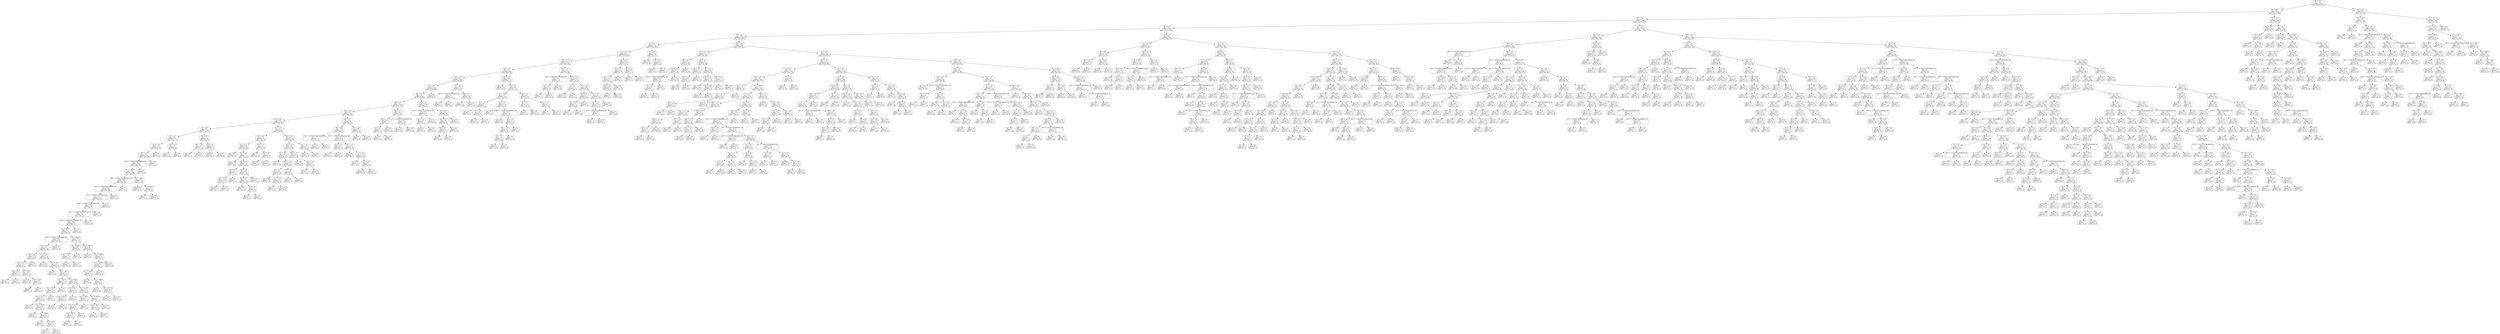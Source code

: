 digraph Tree {
node [shape=box, style="rounded", color="black", fontname=helvetica] ;
edge [fontname=helvetica] ;
0 [label="66 <= 34.2\ngini = 0.5\nsamples = 3347\nvalue = [2602, 2614]"] ;
1 [label="386 <= 19.5\ngini = 0.5\nsamples = 3134\nvalue = [2475, 2398]"] ;
0 -> 1 [labeldistance=2.5, labelangle=45, headlabel="True"] ;
2 [label="84 <= 1.2\ngini = 0.5\nsamples = 2940\nvalue = [2278, 2299]"] ;
1 -> 2 ;
3 [label="90 <= 0.2\ngini = 0.5\nsamples = 1562\nvalue = [1311, 1136]"] ;
2 -> 3 ;
4 [label="55 <= -1.6\ngini = 0.5\nsamples = 1161\nvalue = [916, 897]"] ;
3 -> 4 ;
5 [label="25 <= 0.4\ngini = 0.5\nsamples = 574\nvalue = [512, 393]"] ;
4 -> 5 ;
6 [label="21 <= -0.5\ngini = 0.5\nsamples = 555\nvalue = [510, 366]"] ;
5 -> 6 ;
7 [label="305 <= -1.4\ngini = 0.5\nsamples = 524\nvalue = [467, 361]"] ;
6 -> 7 ;
8 [label="164 <= -1.9\ngini = 0.5\nsamples = 461\nvalue = [436, 292]"] ;
7 -> 8 ;
9 [label="252 <= -1.9\ngini = 0.5\nsamples = 389\nvalue = [345, 265]"] ;
8 -> 9 ;
10 [label="23 <= -1.7\ngini = 0.5\nsamples = 365\nvalue = [340, 238]"] ;
9 -> 10 ;
11 [label="330 <= -2.4\ngini = 0.5\nsamples = 360\nvalue = [340, 229]"] ;
10 -> 11 ;
12 [label="128 <= -2.9\ngini = 0.5\nsamples = 320\nvalue = [291, 215]"] ;
11 -> 12 ;
13 [label="264 <= -4.0\ngini = 0.5\nsamples = 297\nvalue = [283, 185]"] ;
12 -> 13 ;
14 [label="362 <= -5.2\ngini = 0.5\nsamples = 231\nvalue = [199, 162]"] ;
13 -> 14 ;
15 [label="83 <= -5.6\ngini = 0.5\nsamples = 139\nvalue = [138, 77]"] ;
14 -> 15 ;
16 [label="55 <= -5.7\ngini = 0.5\nsamples = 117\nvalue = [111, 72]"] ;
15 -> 16 ;
17 [label="336 <= -5.8\ngini = 0.5\nsamples = 111\nvalue = [110, 66]"] ;
16 -> 17 ;
18 [label="306 <= -5.9\ngini = 0.5\nsamples = 105\nvalue = [101, 66]"] ;
17 -> 18 ;
19 [label="99 <= -1.7014117331926443e+38\ngini = 0.5\nsamples = 103\nvalue = [101, 64]"] ;
18 -> 19 ;
20 [label="rain <= 1454.0\ngini = 0.5\nsamples = 100\nvalue = [97, 64]"] ;
19 -> 20 ;
21 [label="385 <= -1.7014117331926443e+38\ngini = 0.4\nsamples = 85\nvalue = [96, 39]"] ;
20 -> 21 ;
22 [label="382 <= -1.7014117331926443e+38\ngini = 0.4\nsamples = 84\nvalue = [93, 39]"] ;
21 -> 22 ;
23 [label="20 <= -1.7014117331926443e+38\ngini = 0.4\nsamples = 83\nvalue = [92, 39]"] ;
22 -> 23 ;
24 [label="249 <= -1.7014117331926443e+38\ngini = 0.4\nsamples = 82\nvalue = [92, 37]"] ;
23 -> 24 ;
25 [label="360 <= -1.7014117331926443e+38\ngini = 0.4\nsamples = 81\nvalue = [91, 37]"] ;
24 -> 25 ;
26 [label="339 <= -1.7014117331926443e+38\ngini = 0.4\nsamples = 80\nvalue = [90, 37]"] ;
25 -> 26 ;
27 [label="rain <= 667.0\ngini = 0.4\nsamples = 79\nvalue = [89, 37]"] ;
26 -> 27 ;
28 [label="380 <= -1.7014117331926443e+38\ngini = 0.4\nsamples = 62\nvalue = [72, 24]"] ;
27 -> 28 ;
29 [label="rain <= 54.0\ngini = 0.4\nsamples = 61\nvalue = [70, 24]"] ;
28 -> 29 ;
30 [label="rain <= 33.5\ngini = 0.5\nsamples = 13\nvalue = [10, 9]"] ;
29 -> 30 ;
31 [label="rain <= 12.5\ngini = 0.4\nsamples = 11\nvalue = [10, 3]"] ;
30 -> 31 ;
32 [label="rain <= 11.5\ngini = 0.4\nsamples = 2\nvalue = [1, 2]"] ;
31 -> 32 ;
33 [label="gini = 0.0\nsamples = 1\nvalue = [1, 0]"] ;
32 -> 33 ;
34 [label="gini = 0.0\nsamples = 1\nvalue = [0, 2]"] ;
32 -> 34 ;
35 [label="rain <= 23.0\ngini = 0.2\nsamples = 9\nvalue = [9, 1]"] ;
31 -> 35 ;
36 [label="gini = 0.0\nsamples = 5\nvalue = [6, 0]"] ;
35 -> 36 ;
37 [label="rain <= 25.0\ngini = 0.4\nsamples = 4\nvalue = [3, 1]"] ;
35 -> 37 ;
38 [label="gini = 0.0\nsamples = 1\nvalue = [0, 1]"] ;
37 -> 38 ;
39 [label="gini = 0.0\nsamples = 3\nvalue = [3, 0]"] ;
37 -> 39 ;
40 [label="gini = 0.0\nsamples = 2\nvalue = [0, 6]"] ;
30 -> 40 ;
41 [label="rain <= 115.5\ngini = 0.3\nsamples = 48\nvalue = [60, 15]"] ;
29 -> 41 ;
42 [label="gini = 0.0\nsamples = 10\nvalue = [14, 0]"] ;
41 -> 42 ;
43 [label="rain <= 133.5\ngini = 0.4\nsamples = 38\nvalue = [46, 15]"] ;
41 -> 43 ;
44 [label="gini = 0.0\nsamples = 2\nvalue = [0, 3]"] ;
43 -> 44 ;
45 [label="rain <= 308.5\ngini = 0.3\nsamples = 36\nvalue = [46, 12]"] ;
43 -> 45 ;
46 [label="rain <= 251.0\ngini = 0.2\nsamples = 17\nvalue = [26, 3]"] ;
45 -> 46 ;
47 [label="rain <= 245.0\ngini = 0.2\nsamples = 14\nvalue = [18, 3]"] ;
46 -> 47 ;
48 [label="rain <= 171.5\ngini = 0.2\nsamples = 13\nvalue = [18, 2]"] ;
47 -> 48 ;
49 [label="gini = 0.0\nsamples = 4\nvalue = [6, 0]"] ;
48 -> 49 ;
50 [label="rain <= 184.0\ngini = 0.2\nsamples = 9\nvalue = [12, 2]"] ;
48 -> 50 ;
51 [label="gini = 0.0\nsamples = 1\nvalue = [0, 1]"] ;
50 -> 51 ;
52 [label="rain <= 228.0\ngini = 0.1\nsamples = 8\nvalue = [12, 1]"] ;
50 -> 52 ;
53 [label="gini = 0.0\nsamples = 5\nvalue = [8, 0]"] ;
52 -> 53 ;
54 [label="rain <= 233.5\ngini = 0.3\nsamples = 3\nvalue = [4, 1]"] ;
52 -> 54 ;
55 [label="gini = 0.0\nsamples = 1\nvalue = [0, 1]"] ;
54 -> 55 ;
56 [label="gini = 0.0\nsamples = 2\nvalue = [4, 0]"] ;
54 -> 56 ;
57 [label="gini = 0.0\nsamples = 1\nvalue = [0, 1]"] ;
47 -> 57 ;
58 [label="gini = 0.0\nsamples = 3\nvalue = [8, 0]"] ;
46 -> 58 ;
59 [label="rain <= 418.5\ngini = 0.4\nsamples = 19\nvalue = [20, 9]"] ;
45 -> 59 ;
60 [label="rain <= 376.0\ngini = 0.4\nsamples = 5\nvalue = [2, 5]"] ;
59 -> 60 ;
61 [label="rain <= 341.0\ngini = 0.4\nsamples = 3\nvalue = [2, 1]"] ;
60 -> 61 ;
62 [label="gini = 0.0\nsamples = 1\nvalue = [0, 1]"] ;
61 -> 62 ;
63 [label="gini = 0.0\nsamples = 2\nvalue = [2, 0]"] ;
61 -> 63 ;
64 [label="gini = 0.0\nsamples = 2\nvalue = [0, 4]"] ;
60 -> 64 ;
65 [label="rain <= 512.0\ngini = 0.3\nsamples = 14\nvalue = [18, 4]"] ;
59 -> 65 ;
66 [label="rain <= 494.0\ngini = 0.4\nsamples = 7\nvalue = [6, 3]"] ;
65 -> 66 ;
67 [label="rain <= 457.0\ngini = 0.2\nsamples = 5\nvalue = [6, 1]"] ;
66 -> 67 ;
68 [label="rain <= 445.5\ngini = 0.4\nsamples = 3\nvalue = [2, 1]"] ;
67 -> 68 ;
69 [label="gini = 0.0\nsamples = 2\nvalue = [2, 0]"] ;
68 -> 69 ;
70 [label="gini = 0.0\nsamples = 1\nvalue = [0, 1]"] ;
68 -> 70 ;
71 [label="gini = 0.0\nsamples = 2\nvalue = [4, 0]"] ;
67 -> 71 ;
72 [label="gini = 0.0\nsamples = 2\nvalue = [0, 2]"] ;
66 -> 72 ;
73 [label="rain <= 590.0\ngini = 0.1\nsamples = 7\nvalue = [12, 1]"] ;
65 -> 73 ;
74 [label="rain <= 568.5\ngini = 0.2\nsamples = 4\nvalue = [7, 1]"] ;
73 -> 74 ;
75 [label="gini = 0.0\nsamples = 2\nvalue = [4, 0]"] ;
74 -> 75 ;
76 [label="gini = 0.4\nsamples = 2\nvalue = [3, 1]"] ;
74 -> 76 ;
77 [label="gini = 0.0\nsamples = 3\nvalue = [5, 0]"] ;
73 -> 77 ;
78 [label="gini = 0.0\nsamples = 1\nvalue = [2, 0]"] ;
28 -> 78 ;
79 [label="rain <= 818.5\ngini = 0.5\nsamples = 17\nvalue = [17, 13]"] ;
27 -> 79 ;
80 [label="rain <= 758.0\ngini = 0.2\nsamples = 5\nvalue = [1, 6]"] ;
79 -> 80 ;
81 [label="rain <= 702.0\ngini = 0.4\nsamples = 3\nvalue = [1, 2]"] ;
80 -> 81 ;
82 [label="gini = 0.0\nsamples = 2\nvalue = [0, 2]"] ;
81 -> 82 ;
83 [label="gini = 0.0\nsamples = 1\nvalue = [1, 0]"] ;
81 -> 83 ;
84 [label="gini = 0.0\nsamples = 2\nvalue = [0, 4]"] ;
80 -> 84 ;
85 [label="rain <= 1067.0\ngini = 0.4\nsamples = 12\nvalue = [16, 7]"] ;
79 -> 85 ;
86 [label="gini = 0.0\nsamples = 3\nvalue = [7, 0]"] ;
85 -> 86 ;
87 [label="rain <= 1348.5\ngini = 0.5\nsamples = 9\nvalue = [9, 7]"] ;
85 -> 87 ;
88 [label="rain <= 1288.0\ngini = 0.5\nsamples = 7\nvalue = [4, 7]"] ;
87 -> 88 ;
89 [label="rain <= 1240.0\ngini = 0.5\nsamples = 5\nvalue = [4, 3]"] ;
88 -> 89 ;
90 [label="gini = 0.0\nsamples = 2\nvalue = [0, 2]"] ;
89 -> 90 ;
91 [label="rain <= 1262.0\ngini = 0.3\nsamples = 3\nvalue = [4, 1]"] ;
89 -> 91 ;
92 [label="gini = 0.0\nsamples = 1\nvalue = [3, 0]"] ;
91 -> 92 ;
93 [label="rain <= 1277.0\ngini = 0.5\nsamples = 2\nvalue = [1, 1]"] ;
91 -> 93 ;
94 [label="gini = 0.0\nsamples = 1\nvalue = [0, 1]"] ;
93 -> 94 ;
95 [label="gini = 0.0\nsamples = 1\nvalue = [1, 0]"] ;
93 -> 95 ;
96 [label="gini = 0.0\nsamples = 2\nvalue = [0, 4]"] ;
88 -> 96 ;
97 [label="gini = 0.0\nsamples = 2\nvalue = [5, 0]"] ;
87 -> 97 ;
98 [label="gini = 0.0\nsamples = 1\nvalue = [1, 0]"] ;
26 -> 98 ;
99 [label="gini = 0.0\nsamples = 1\nvalue = [1, 0]"] ;
25 -> 99 ;
100 [label="gini = 0.0\nsamples = 1\nvalue = [1, 0]"] ;
24 -> 100 ;
101 [label="gini = 0.0\nsamples = 1\nvalue = [0, 2]"] ;
23 -> 101 ;
102 [label="gini = 0.0\nsamples = 1\nvalue = [1, 0]"] ;
22 -> 102 ;
103 [label="gini = 0.0\nsamples = 1\nvalue = [3, 0]"] ;
21 -> 103 ;
104 [label="rain <= 2287.5\ngini = 0.1\nsamples = 15\nvalue = [1, 25]"] ;
20 -> 104 ;
105 [label="gini = 0.0\nsamples = 6\nvalue = [0, 13]"] ;
104 -> 105 ;
106 [label="rain <= 2551.0\ngini = 0.1\nsamples = 9\nvalue = [1, 12]"] ;
104 -> 106 ;
107 [label="gini = 0.0\nsamples = 1\nvalue = [1, 0]"] ;
106 -> 107 ;
108 [label="gini = 0.0\nsamples = 8\nvalue = [0, 12]"] ;
106 -> 108 ;
109 [label="gini = 0.0\nsamples = 3\nvalue = [4, 0]"] ;
19 -> 109 ;
110 [label="gini = 0.0\nsamples = 2\nvalue = [0, 2]"] ;
18 -> 110 ;
111 [label="gini = 0.0\nsamples = 6\nvalue = [9, 0]"] ;
17 -> 111 ;
112 [label="349 <= -6.0\ngini = 0.2\nsamples = 6\nvalue = [1, 6]"] ;
16 -> 112 ;
113 [label="gini = 0.0\nsamples = 1\nvalue = [1, 0]"] ;
112 -> 113 ;
114 [label="gini = 0.0\nsamples = 5\nvalue = [0, 6]"] ;
112 -> 114 ;
115 [label="185 <= -5.2\ngini = 0.3\nsamples = 22\nvalue = [27, 5]"] ;
15 -> 115 ;
116 [label="348 <= -5.9\ngini = 0.1\nsamples = 16\nvalue = [23, 1]"] ;
115 -> 116 ;
117 [label="gini = 0.0\nsamples = 1\nvalue = [0, 1]"] ;
116 -> 117 ;
118 [label="gini = 0.0\nsamples = 15\nvalue = [23, 0]"] ;
116 -> 118 ;
119 [label="119 <= -5.1\ngini = 0.5\nsamples = 6\nvalue = [4, 4]"] ;
115 -> 119 ;
120 [label="gini = 0.0\nsamples = 3\nvalue = [0, 4]"] ;
119 -> 120 ;
121 [label="gini = 0.0\nsamples = 3\nvalue = [4, 0]"] ;
119 -> 121 ;
122 [label="63 <= -4.4\ngini = 0.5\nsamples = 92\nvalue = [61, 85]"] ;
14 -> 122 ;
123 [label="393 <= -4.6\ngini = 0.5\nsamples = 56\nvalue = [45, 39]"] ;
122 -> 123 ;
124 [label="276 <= -5.4\ngini = 0.4\nsamples = 39\nvalue = [18, 36]"] ;
123 -> 124 ;
125 [label="gini = 0.0\nsamples = 9\nvalue = [0, 15]"] ;
124 -> 125 ;
126 [label="150 <= -5.2\ngini = 0.5\nsamples = 30\nvalue = [18, 21]"] ;
124 -> 126 ;
127 [label="gini = 0.0\nsamples = 6\nvalue = [8, 0]"] ;
126 -> 127 ;
128 [label="342 <= -5.0\ngini = 0.4\nsamples = 24\nvalue = [10, 21]"] ;
126 -> 128 ;
129 [label="194 <= -4.4\ngini = 0.3\nsamples = 7\nvalue = [7, 2]"] ;
128 -> 129 ;
130 [label="21 <= -5.1\ngini = 0.2\nsamples = 6\nvalue = [7, 1]"] ;
129 -> 130 ;
131 [label="gini = 0.0\nsamples = 1\nvalue = [0, 1]"] ;
130 -> 131 ;
132 [label="gini = 0.0\nsamples = 5\nvalue = [7, 0]"] ;
130 -> 132 ;
133 [label="gini = 0.0\nsamples = 1\nvalue = [0, 1]"] ;
129 -> 133 ;
134 [label="126 <= -4.6\ngini = 0.2\nsamples = 17\nvalue = [3, 19]"] ;
128 -> 134 ;
135 [label="340 <= -4.7\ngini = 0.1\nsamples = 15\nvalue = [1, 19]"] ;
134 -> 135 ;
136 [label="gini = 0.0\nsamples = 11\nvalue = [0, 16]"] ;
135 -> 136 ;
137 [label="262 <= -4.7\ngini = 0.4\nsamples = 4\nvalue = [1, 3]"] ;
135 -> 137 ;
138 [label="gini = 0.0\nsamples = 1\nvalue = [1, 0]"] ;
137 -> 138 ;
139 [label="gini = 0.0\nsamples = 3\nvalue = [0, 3]"] ;
137 -> 139 ;
140 [label="gini = 0.0\nsamples = 2\nvalue = [2, 0]"] ;
134 -> 140 ;
141 [label="168 <= -4.5\ngini = 0.2\nsamples = 17\nvalue = [27, 3]"] ;
123 -> 141 ;
142 [label="gini = 0.0\nsamples = 13\nvalue = [25, 0]"] ;
141 -> 142 ;
143 [label="391 <= -4.3\ngini = 0.5\nsamples = 4\nvalue = [2, 3]"] ;
141 -> 143 ;
144 [label="gini = 0.0\nsamples = 2\nvalue = [0, 3]"] ;
143 -> 144 ;
145 [label="gini = 0.0\nsamples = 2\nvalue = [2, 0]"] ;
143 -> 145 ;
146 [label="390 <= -3.8\ngini = 0.4\nsamples = 36\nvalue = [16, 46]"] ;
122 -> 146 ;
147 [label="350 <= -4.3\ngini = 0.3\nsamples = 31\nvalue = [10, 45]"] ;
146 -> 147 ;
148 [label="155 <= -4.6\ngini = 0.5\nsamples = 17\nvalue = [9, 16]"] ;
147 -> 148 ;
149 [label="gini = 0.0\nsamples = 2\nvalue = [3, 0]"] ;
148 -> 149 ;
150 [label="354 <= -4.4\ngini = 0.4\nsamples = 15\nvalue = [6, 16]"] ;
148 -> 150 ;
151 [label="18 <= -4.7\ngini = 0.2\nsamples = 10\nvalue = [2, 15]"] ;
150 -> 151 ;
152 [label="gini = 0.0\nsamples = 1\nvalue = [1, 0]"] ;
151 -> 152 ;
153 [label="273 <= -4.8\ngini = 0.1\nsamples = 9\nvalue = [1, 15]"] ;
151 -> 153 ;
154 [label="gini = 0.0\nsamples = 1\nvalue = [1, 0]"] ;
153 -> 154 ;
155 [label="gini = 0.0\nsamples = 8\nvalue = [0, 15]"] ;
153 -> 155 ;
156 [label="279 <= -4.4\ngini = 0.3\nsamples = 5\nvalue = [4, 1]"] ;
150 -> 156 ;
157 [label="gini = 0.0\nsamples = 1\nvalue = [0, 1]"] ;
156 -> 157 ;
158 [label="gini = 0.0\nsamples = 4\nvalue = [4, 0]"] ;
156 -> 158 ;
159 [label="260 <= -3.8\ngini = 0.1\nsamples = 14\nvalue = [1, 29]"] ;
147 -> 159 ;
160 [label="gini = 0.0\nsamples = 12\nvalue = [0, 27]"] ;
159 -> 160 ;
161 [label="121 <= -3.2\ngini = 0.4\nsamples = 2\nvalue = [1, 2]"] ;
159 -> 161 ;
162 [label="gini = 0.0\nsamples = 1\nvalue = [1, 0]"] ;
161 -> 162 ;
163 [label="gini = 0.0\nsamples = 1\nvalue = [0, 2]"] ;
161 -> 163 ;
164 [label="68 <= -3.5\ngini = 0.2\nsamples = 5\nvalue = [6, 1]"] ;
146 -> 164 ;
165 [label="gini = 0.0\nsamples = 4\nvalue = [6, 0]"] ;
164 -> 165 ;
166 [label="gini = 0.0\nsamples = 1\nvalue = [0, 1]"] ;
164 -> 166 ;
167 [label="299 <= -2.7\ngini = 0.3\nsamples = 66\nvalue = [84, 23]"] ;
13 -> 167 ;
168 [label="86 <= -4.8\ngini = 0.3\nsamples = 60\nvalue = [82, 17]"] ;
167 -> 168 ;
169 [label="196 <= -1.7014117331926443e+38\ngini = 0.5\nsamples = 7\nvalue = [5, 8]"] ;
168 -> 169 ;
170 [label="gini = 0.0\nsamples = 3\nvalue = [5, 0]"] ;
169 -> 170 ;
171 [label="gini = 0.0\nsamples = 4\nvalue = [0, 8]"] ;
169 -> 171 ;
172 [label="293 <= -1.7014117331926443e+38\ngini = 0.2\nsamples = 53\nvalue = [77, 9]"] ;
168 -> 172 ;
173 [label="119 <= -4.0\ngini = 0.5\nsamples = 7\nvalue = [5, 4]"] ;
172 -> 173 ;
174 [label="gini = 0.0\nsamples = 4\nvalue = [0, 4]"] ;
173 -> 174 ;
175 [label="gini = 0.0\nsamples = 3\nvalue = [5, 0]"] ;
173 -> 175 ;
176 [label="258 <= -3.4\ngini = 0.1\nsamples = 46\nvalue = [72, 5]"] ;
172 -> 176 ;
177 [label="gini = 0.0\nsamples = 34\nvalue = [55, 0]"] ;
176 -> 177 ;
178 [label="31 <= -3.4\ngini = 0.4\nsamples = 12\nvalue = [17, 5]"] ;
176 -> 178 ;
179 [label="gini = 0.0\nsamples = 3\nvalue = [0, 4]"] ;
178 -> 179 ;
180 [label="175 <= -2.9\ngini = 0.1\nsamples = 9\nvalue = [17, 1]"] ;
178 -> 180 ;
181 [label="gini = 0.0\nsamples = 8\nvalue = [17, 0]"] ;
180 -> 181 ;
182 [label="gini = 0.0\nsamples = 1\nvalue = [0, 1]"] ;
180 -> 182 ;
183 [label="270 <= -2.5\ngini = 0.4\nsamples = 6\nvalue = [2, 6]"] ;
167 -> 183 ;
184 [label="gini = 0.0\nsamples = 5\nvalue = [0, 6]"] ;
183 -> 184 ;
185 [label="gini = 0.0\nsamples = 1\nvalue = [2, 0]"] ;
183 -> 185 ;
186 [label="339 <= -3.2\ngini = 0.3\nsamples = 23\nvalue = [8, 30]"] ;
12 -> 186 ;
187 [label="202 <= -2.6\ngini = 0.2\nsamples = 5\nvalue = [6, 1]"] ;
186 -> 187 ;
188 [label="1 <= -2.6\ngini = 0.5\nsamples = 2\nvalue = [1, 1]"] ;
187 -> 188 ;
189 [label="gini = 0.0\nsamples = 1\nvalue = [0, 1]"] ;
188 -> 189 ;
190 [label="gini = 0.0\nsamples = 1\nvalue = [1, 0]"] ;
188 -> 190 ;
191 [label="gini = 0.0\nsamples = 3\nvalue = [5, 0]"] ;
187 -> 191 ;
192 [label="4 <= -1.7014117331926443e+38\ngini = 0.1\nsamples = 18\nvalue = [2, 29]"] ;
186 -> 192 ;
193 [label="gini = 0.0\nsamples = 1\nvalue = [2, 0]"] ;
192 -> 193 ;
194 [label="gini = 0.0\nsamples = 17\nvalue = [0, 29]"] ;
192 -> 194 ;
195 [label="350 <= -2.0\ngini = 0.3\nsamples = 40\nvalue = [49, 14]"] ;
11 -> 195 ;
196 [label="278 <= -1.7014117331926443e+38\ngini = 0.1\nsamples = 20\nvalue = [31, 1]"] ;
195 -> 196 ;
197 [label="222 <= -2.2\ngini = 0.4\nsamples = 3\nvalue = [3, 1]"] ;
196 -> 197 ;
198 [label="gini = 0.0\nsamples = 1\nvalue = [0, 1]"] ;
197 -> 198 ;
199 [label="gini = 0.0\nsamples = 2\nvalue = [3, 0]"] ;
197 -> 199 ;
200 [label="gini = 0.0\nsamples = 17\nvalue = [28, 0]"] ;
196 -> 200 ;
201 [label="163 <= -2.1\ngini = 0.5\nsamples = 20\nvalue = [18, 13]"] ;
195 -> 201 ;
202 [label="316 <= -2.4\ngini = 0.4\nsamples = 13\nvalue = [6, 13]"] ;
201 -> 202 ;
203 [label="290 <= -0.3\ngini = 0.2\nsamples = 4\nvalue = [6, 1]"] ;
202 -> 203 ;
204 [label="gini = 0.0\nsamples = 3\nvalue = [6, 0]"] ;
203 -> 204 ;
205 [label="gini = 0.0\nsamples = 1\nvalue = [0, 1]"] ;
203 -> 205 ;
206 [label="gini = 0.0\nsamples = 9\nvalue = [0, 12]"] ;
202 -> 206 ;
207 [label="gini = 0.0\nsamples = 7\nvalue = [12, 0]"] ;
201 -> 207 ;
208 [label="gini = 0.0\nsamples = 5\nvalue = [0, 9]"] ;
10 -> 208 ;
209 [label="64 <= -2.4\ngini = 0.3\nsamples = 24\nvalue = [5, 27]"] ;
9 -> 209 ;
210 [label="230 <= -1.7014117331926443e+38\ngini = 0.3\nsamples = 4\nvalue = [4, 1]"] ;
209 -> 210 ;
211 [label="gini = 0.0\nsamples = 1\nvalue = [0, 1]"] ;
210 -> 211 ;
212 [label="gini = 0.0\nsamples = 3\nvalue = [4, 0]"] ;
210 -> 212 ;
213 [label="208 <= 0.1\ngini = 0.1\nsamples = 20\nvalue = [1, 26]"] ;
209 -> 213 ;
214 [label="gini = 0.0\nsamples = 19\nvalue = [0, 26]"] ;
213 -> 214 ;
215 [label="gini = 0.0\nsamples = 1\nvalue = [1, 0]"] ;
213 -> 215 ;
216 [label="108 <= -1.9\ngini = 0.4\nsamples = 72\nvalue = [91, 27]"] ;
8 -> 216 ;
217 [label="gini = 0.0\nsamples = 15\nvalue = [30, 0]"] ;
216 -> 217 ;
218 [label="222 <= -1.7\ngini = 0.4\nsamples = 57\nvalue = [61, 27]"] ;
216 -> 218 ;
219 [label="59 <= -1.8\ngini = 0.5\nsamples = 31\nvalue = [24, 23]"] ;
218 -> 219 ;
220 [label="53 <= -1.8\ngini = 0.2\nsamples = 7\nvalue = [13, 2]"] ;
219 -> 220 ;
221 [label="gini = 0.0\nsamples = 1\nvalue = [0, 1]"] ;
220 -> 221 ;
222 [label="145 <= -0.8\ngini = 0.1\nsamples = 6\nvalue = [13, 1]"] ;
220 -> 222 ;
223 [label="gini = 0.0\nsamples = 5\nvalue = [13, 0]"] ;
222 -> 223 ;
224 [label="gini = 0.0\nsamples = 1\nvalue = [0, 1]"] ;
222 -> 224 ;
225 [label="16 <= -1.8\ngini = 0.5\nsamples = 24\nvalue = [11, 21]"] ;
219 -> 225 ;
226 [label="gini = 0.0\nsamples = 4\nvalue = [5, 0]"] ;
225 -> 226 ;
227 [label="268 <= -1.7014117331926443e+38\ngini = 0.3\nsamples = 20\nvalue = [6, 21]"] ;
225 -> 227 ;
228 [label="gini = 0.0\nsamples = 2\nvalue = [3, 0]"] ;
227 -> 228 ;
229 [label="66 <= -1.2\ngini = 0.2\nsamples = 18\nvalue = [3, 21]"] ;
227 -> 229 ;
230 [label="324 <= -1.8\ngini = 0.2\nsamples = 17\nvalue = [2, 21]"] ;
229 -> 230 ;
231 [label="149 <= -1.7\ngini = 0.4\nsamples = 5\nvalue = [2, 4]"] ;
230 -> 231 ;
232 [label="gini = 0.0\nsamples = 2\nvalue = [2, 0]"] ;
231 -> 232 ;
233 [label="gini = 0.0\nsamples = 3\nvalue = [0, 4]"] ;
231 -> 233 ;
234 [label="gini = 0.0\nsamples = 12\nvalue = [0, 17]"] ;
230 -> 234 ;
235 [label="gini = 0.0\nsamples = 1\nvalue = [1, 0]"] ;
229 -> 235 ;
236 [label="62 <= -1.4\ngini = 0.2\nsamples = 26\nvalue = [37, 4]"] ;
218 -> 236 ;
237 [label="299 <= -1.9\ngini = 0.1\nsamples = 24\nvalue = [36, 2]"] ;
236 -> 237 ;
238 [label="gini = 0.0\nsamples = 2\nvalue = [0, 2]"] ;
237 -> 238 ;
239 [label="gini = 0.0\nsamples = 22\nvalue = [36, 0]"] ;
237 -> 239 ;
240 [label="105 <= -1.0\ngini = 0.4\nsamples = 2\nvalue = [1, 2]"] ;
236 -> 240 ;
241 [label="gini = 0.0\nsamples = 1\nvalue = [0, 2]"] ;
240 -> 241 ;
242 [label="gini = 0.0\nsamples = 1\nvalue = [1, 0]"] ;
240 -> 242 ;
243 [label="371 <= -2.1\ngini = 0.4\nsamples = 63\nvalue = [31, 69]"] ;
7 -> 243 ;
244 [label="286 <= -1.7014117331926443e+38\ngini = 0.1\nsamples = 23\nvalue = [1, 33]"] ;
243 -> 244 ;
245 [label="354 <= -1.4\ngini = 0.3\nsamples = 4\nvalue = [1, 5]"] ;
244 -> 245 ;
246 [label="gini = 0.0\nsamples = 3\nvalue = [0, 5]"] ;
245 -> 246 ;
247 [label="gini = 0.0\nsamples = 1\nvalue = [1, 0]"] ;
245 -> 247 ;
248 [label="gini = 0.0\nsamples = 19\nvalue = [0, 28]"] ;
244 -> 248 ;
249 [label="227 <= -1.4\ngini = 0.5\nsamples = 40\nvalue = [30, 36]"] ;
243 -> 249 ;
250 [label="73 <= 0.1\ngini = 0.1\nsamples = 11\nvalue = [16, 1]"] ;
249 -> 250 ;
251 [label="gini = 0.0\nsamples = 10\nvalue = [16, 0]"] ;
250 -> 251 ;
252 [label="gini = 0.0\nsamples = 1\nvalue = [0, 1]"] ;
250 -> 252 ;
253 [label="313 <= -1.1\ngini = 0.4\nsamples = 29\nvalue = [14, 35]"] ;
249 -> 253 ;
254 [label="259 <= 0.1\ngini = 0.1\nsamples = 13\nvalue = [2, 24]"] ;
253 -> 254 ;
255 [label="361 <= -0.9\ngini = 0.1\nsamples = 12\nvalue = [1, 24]"] ;
254 -> 255 ;
256 [label="gini = 0.0\nsamples = 11\nvalue = [0, 24]"] ;
255 -> 256 ;
257 [label="gini = 0.0\nsamples = 1\nvalue = [1, 0]"] ;
255 -> 257 ;
258 [label="gini = 0.0\nsamples = 1\nvalue = [1, 0]"] ;
254 -> 258 ;
259 [label="97 <= -0.8\ngini = 0.5\nsamples = 16\nvalue = [12, 11]"] ;
253 -> 259 ;
260 [label="102 <= -1.2\ngini = 0.1\nsamples = 10\nvalue = [12, 1]"] ;
259 -> 260 ;
261 [label="112 <= -1.7014117331926443e+38\ngini = 0.5\nsamples = 2\nvalue = [1, 1]"] ;
260 -> 261 ;
262 [label="gini = 0.0\nsamples = 1\nvalue = [1, 0]"] ;
261 -> 262 ;
263 [label="gini = 0.0\nsamples = 1\nvalue = [0, 1]"] ;
261 -> 263 ;
264 [label="gini = 0.0\nsamples = 8\nvalue = [11, 0]"] ;
260 -> 264 ;
265 [label="gini = 0.0\nsamples = 6\nvalue = [0, 10]"] ;
259 -> 265 ;
266 [label="324 <= 0.5\ngini = 0.2\nsamples = 31\nvalue = [43, 5]"] ;
6 -> 266 ;
267 [label="234 <= 2.9\ngini = 0.1\nsamples = 28\nvalue = [42, 3]"] ;
266 -> 267 ;
268 [label="195 <= -1.6\ngini = 0.1\nsamples = 27\nvalue = [42, 2]"] ;
267 -> 268 ;
269 [label="389 <= -0.9\ngini = 0.3\nsamples = 9\nvalue = [8, 2]"] ;
268 -> 269 ;
270 [label="gini = 0.0\nsamples = 7\nvalue = [8, 0]"] ;
269 -> 270 ;
271 [label="gini = 0.0\nsamples = 2\nvalue = [0, 2]"] ;
269 -> 271 ;
272 [label="gini = 0.0\nsamples = 18\nvalue = [34, 0]"] ;
268 -> 272 ;
273 [label="gini = 0.0\nsamples = 1\nvalue = [0, 1]"] ;
267 -> 273 ;
274 [label="41 <= -0.6\ngini = 0.4\nsamples = 3\nvalue = [1, 2]"] ;
266 -> 274 ;
275 [label="gini = 0.0\nsamples = 2\nvalue = [0, 2]"] ;
274 -> 275 ;
276 [label="gini = 0.0\nsamples = 1\nvalue = [1, 0]"] ;
274 -> 276 ;
277 [label="135 <= 0.7\ngini = 0.1\nsamples = 19\nvalue = [2, 27]"] ;
5 -> 277 ;
278 [label="gini = 0.0\nsamples = 16\nvalue = [0, 26]"] ;
277 -> 278 ;
279 [label="243 <= 1.1\ngini = 0.4\nsamples = 3\nvalue = [2, 1]"] ;
277 -> 279 ;
280 [label="gini = 0.0\nsamples = 2\nvalue = [2, 0]"] ;
279 -> 280 ;
281 [label="gini = 0.0\nsamples = 1\nvalue = [0, 1]"] ;
279 -> 281 ;
282 [label="300 <= -3.0\ngini = 0.5\nsamples = 587\nvalue = [404, 504]"] ;
4 -> 282 ;
283 [label="192 <= -1.1\ngini = 0.3\nsamples = 91\nvalue = [28, 109]"] ;
282 -> 283 ;
284 [label="208 <= 0.5\ngini = 0.2\nsamples = 58\nvalue = [8, 83]"] ;
283 -> 284 ;
285 [label="204 <= -3.7\ngini = 0.1\nsamples = 57\nvalue = [5, 83]"] ;
284 -> 285 ;
286 [label="320 <= -1.7014117331926443e+38\ngini = 0.4\nsamples = 10\nvalue = [5, 11]"] ;
285 -> 286 ;
287 [label="394 <= 6.4\ngini = 0.2\nsamples = 7\nvalue = [1, 11]"] ;
286 -> 287 ;
288 [label="gini = 0.0\nsamples = 6\nvalue = [0, 11]"] ;
287 -> 288 ;
289 [label="gini = 0.0\nsamples = 1\nvalue = [1, 0]"] ;
287 -> 289 ;
290 [label="gini = 0.0\nsamples = 3\nvalue = [4, 0]"] ;
286 -> 290 ;
291 [label="gini = 0.0\nsamples = 47\nvalue = [0, 72]"] ;
285 -> 291 ;
292 [label="gini = 0.0\nsamples = 1\nvalue = [3, 0]"] ;
284 -> 292 ;
293 [label="230 <= -0.7\ngini = 0.5\nsamples = 33\nvalue = [20, 26]"] ;
283 -> 293 ;
294 [label="18 <= -1.2\ngini = 0.3\nsamples = 12\nvalue = [14, 3]"] ;
293 -> 294 ;
295 [label="225 <= -1.0\ngini = 0.5\nsamples = 3\nvalue = [2, 3]"] ;
294 -> 295 ;
296 [label="gini = 0.0\nsamples = 2\nvalue = [0, 3]"] ;
295 -> 296 ;
297 [label="gini = 0.0\nsamples = 1\nvalue = [2, 0]"] ;
295 -> 297 ;
298 [label="gini = 0.0\nsamples = 9\nvalue = [12, 0]"] ;
294 -> 298 ;
299 [label="98 <= 0.1\ngini = 0.3\nsamples = 21\nvalue = [6, 23]"] ;
293 -> 299 ;
300 [label="358 <= -0.6\ngini = 0.2\nsamples = 16\nvalue = [2, 22]"] ;
299 -> 300 ;
301 [label="gini = 0.0\nsamples = 10\nvalue = [0, 17]"] ;
300 -> 301 ;
302 [label="232 <= -0.6\ngini = 0.4\nsamples = 6\nvalue = [2, 5]"] ;
300 -> 302 ;
303 [label="gini = 0.0\nsamples = 2\nvalue = [2, 0]"] ;
302 -> 303 ;
304 [label="gini = 0.0\nsamples = 4\nvalue = [0, 5]"] ;
302 -> 304 ;
305 [label="265 <= 1.2\ngini = 0.3\nsamples = 5\nvalue = [4, 1]"] ;
299 -> 305 ;
306 [label="gini = 0.0\nsamples = 4\nvalue = [4, 0]"] ;
305 -> 306 ;
307 [label="gini = 0.0\nsamples = 1\nvalue = [0, 1]"] ;
305 -> 307 ;
308 [label="75 <= -0.3\ngini = 0.5\nsamples = 496\nvalue = [376, 395]"] ;
282 -> 308 ;
309 [label="140 <= -0.7\ngini = 0.5\nsamples = 330\nvalue = [224, 285]"] ;
308 -> 309 ;
310 [label="14 <= -0.1\ngini = 0.5\nsamples = 196\nvalue = [163, 146]"] ;
309 -> 310 ;
311 [label="360 <= -1.8\ngini = 0.5\nsamples = 186\nvalue = [162, 131]"] ;
310 -> 311 ;
312 [label="322 <= -1.1\ngini = 0.3\nsamples = 21\nvalue = [7, 26]"] ;
311 -> 312 ;
313 [label="133 <= -1.6\ngini = 0.2\nsamples = 18\nvalue = [4, 26]"] ;
312 -> 313 ;
314 [label="241 <= -2.0\ngini = 0.5\nsamples = 5\nvalue = [4, 3]"] ;
313 -> 314 ;
315 [label="gini = 0.0\nsamples = 2\nvalue = [0, 3]"] ;
314 -> 315 ;
316 [label="gini = 0.0\nsamples = 3\nvalue = [4, 0]"] ;
314 -> 316 ;
317 [label="gini = 0.0\nsamples = 13\nvalue = [0, 23]"] ;
313 -> 317 ;
318 [label="gini = 0.0\nsamples = 3\nvalue = [3, 0]"] ;
312 -> 318 ;
319 [label="rain <= 1306.0\ngini = 0.5\nsamples = 165\nvalue = [155, 105]"] ;
311 -> 319 ;
320 [label="3 <= -1.3\ngini = 0.4\nsamples = 134\nvalue = [146, 71]"] ;
319 -> 320 ;
321 [label="389 <= -1.2\ngini = 0.5\nsamples = 51\nvalue = [45, 45]"] ;
320 -> 321 ;
322 [label="100 <= -1.3\ngini = 0.3\nsamples = 28\nvalue = [38, 10]"] ;
321 -> 322 ;
323 [label="309 <= -1.9\ngini = 0.2\nsamples = 21\nvalue = [34, 4]"] ;
322 -> 323 ;
324 [label="104 <= -1.5\ngini = 0.3\nsamples = 2\nvalue = [1, 4]"] ;
323 -> 324 ;
325 [label="gini = 0.0\nsamples = 1\nvalue = [0, 4]"] ;
324 -> 325 ;
326 [label="gini = 0.0\nsamples = 1\nvalue = [1, 0]"] ;
324 -> 326 ;
327 [label="gini = 0.0\nsamples = 19\nvalue = [33, 0]"] ;
323 -> 327 ;
328 [label="275 <= -1.4\ngini = 0.5\nsamples = 7\nvalue = [4, 6]"] ;
322 -> 328 ;
329 [label="gini = 0.0\nsamples = 4\nvalue = [0, 6]"] ;
328 -> 329 ;
330 [label="gini = 0.0\nsamples = 3\nvalue = [4, 0]"] ;
328 -> 330 ;
331 [label="353 <= 0.3\ngini = 0.3\nsamples = 23\nvalue = [7, 35]"] ;
321 -> 331 ;
332 [label="288 <= -1.3\ngini = 0.1\nsamples = 22\nvalue = [3, 35]"] ;
331 -> 332 ;
333 [label="363 <= -1.5\ngini = 0.4\nsamples = 6\nvalue = [3, 6]"] ;
332 -> 333 ;
334 [label="gini = 0.0\nsamples = 3\nvalue = [0, 6]"] ;
333 -> 334 ;
335 [label="gini = 0.0\nsamples = 3\nvalue = [3, 0]"] ;
333 -> 335 ;
336 [label="gini = 0.0\nsamples = 16\nvalue = [0, 29]"] ;
332 -> 336 ;
337 [label="gini = 0.0\nsamples = 1\nvalue = [4, 0]"] ;
331 -> 337 ;
338 [label="202 <= -0.5\ngini = 0.3\nsamples = 83\nvalue = [101, 26]"] ;
320 -> 338 ;
339 [label="134 <= 0.0\ngini = 0.3\nsamples = 79\nvalue = [100, 21]"] ;
338 -> 339 ;
340 [label="329 <= -1.7014117331926443e+38\ngini = 0.3\nsamples = 77\nvalue = [100, 18]"] ;
339 -> 340 ;
341 [label="240 <= -1.1\ngini = 0.4\nsamples = 5\nvalue = [2, 5]"] ;
340 -> 341 ;
342 [label="gini = 0.0\nsamples = 1\nvalue = [2, 0]"] ;
341 -> 342 ;
343 [label="gini = 0.0\nsamples = 4\nvalue = [0, 5]"] ;
341 -> 343 ;
344 [label="210 <= -1.7014117331926443e+38\ngini = 0.2\nsamples = 72\nvalue = [98, 13]"] ;
340 -> 344 ;
345 [label="137 <= -1.7014117331926443e+38\ngini = 0.5\nsamples = 3\nvalue = [2, 3]"] ;
344 -> 345 ;
346 [label="gini = 0.0\nsamples = 1\nvalue = [2, 0]"] ;
345 -> 346 ;
347 [label="gini = 0.0\nsamples = 2\nvalue = [0, 3]"] ;
345 -> 347 ;
348 [label="50 <= -1.0\ngini = 0.2\nsamples = 69\nvalue = [96, 10]"] ;
344 -> 348 ;
349 [label="74 <= -1.0\ngini = 0.3\nsamples = 31\nvalue = [33, 8]"] ;
348 -> 349 ;
350 [label="33 <= -1.1\ngini = 0.1\nsamples = 23\nvalue = [30, 2]"] ;
349 -> 350 ;
351 [label="21 <= -1.5\ngini = 0.1\nsamples = 21\nvalue = [29, 1]"] ;
350 -> 351 ;
352 [label="gini = 0.0\nsamples = 1\nvalue = [0, 1]"] ;
351 -> 352 ;
353 [label="gini = 0.0\nsamples = 20\nvalue = [29, 0]"] ;
351 -> 353 ;
354 [label="41 <= -1.1\ngini = 0.5\nsamples = 2\nvalue = [1, 1]"] ;
350 -> 354 ;
355 [label="gini = 0.0\nsamples = 1\nvalue = [0, 1]"] ;
354 -> 355 ;
356 [label="gini = 0.0\nsamples = 1\nvalue = [1, 0]"] ;
354 -> 356 ;
357 [label="56 <= -0.8\ngini = 0.4\nsamples = 8\nvalue = [3, 6]"] ;
349 -> 357 ;
358 [label="gini = 0.0\nsamples = 4\nvalue = [0, 5]"] ;
357 -> 358 ;
359 [label="154 <= -0.5\ngini = 0.4\nsamples = 4\nvalue = [3, 1]"] ;
357 -> 359 ;
360 [label="gini = 0.0\nsamples = 3\nvalue = [3, 0]"] ;
359 -> 360 ;
361 [label="gini = 0.0\nsamples = 1\nvalue = [0, 1]"] ;
359 -> 361 ;
362 [label="62 <= -1.7014117331926443e+38\ngini = 0.1\nsamples = 38\nvalue = [63, 2]"] ;
348 -> 362 ;
363 [label="297 <= -0.8\ngini = 0.5\nsamples = 2\nvalue = [1, 1]"] ;
362 -> 363 ;
364 [label="gini = 0.0\nsamples = 1\nvalue = [0, 1]"] ;
363 -> 364 ;
365 [label="gini = 0.0\nsamples = 1\nvalue = [1, 0]"] ;
363 -> 365 ;
366 [label="151 <= -0.7\ngini = 0.0\nsamples = 36\nvalue = [62, 1]"] ;
362 -> 366 ;
367 [label="gini = 0.0\nsamples = 30\nvalue = [54, 0]"] ;
366 -> 367 ;
368 [label="15 <= -0.8\ngini = 0.2\nsamples = 6\nvalue = [8, 1]"] ;
366 -> 368 ;
369 [label="gini = 0.0\nsamples = 1\nvalue = [0, 1]"] ;
368 -> 369 ;
370 [label="gini = 0.0\nsamples = 5\nvalue = [8, 0]"] ;
368 -> 370 ;
371 [label="gini = 0.0\nsamples = 2\nvalue = [0, 3]"] ;
339 -> 371 ;
372 [label="329 <= -0.1\ngini = 0.3\nsamples = 4\nvalue = [1, 5]"] ;
338 -> 372 ;
373 [label="gini = 0.0\nsamples = 3\nvalue = [0, 5]"] ;
372 -> 373 ;
374 [label="gini = 0.0\nsamples = 1\nvalue = [1, 0]"] ;
372 -> 374 ;
375 [label="268 <= -1.7\ngini = 0.3\nsamples = 31\nvalue = [9, 34]"] ;
319 -> 375 ;
376 [label="gini = 0.0\nsamples = 3\nvalue = [5, 0]"] ;
375 -> 376 ;
377 [label="339 <= -0.7\ngini = 0.2\nsamples = 28\nvalue = [4, 34]"] ;
375 -> 377 ;
378 [label="354 <= -1.8\ngini = 0.1\nsamples = 24\nvalue = [1, 32]"] ;
377 -> 378 ;
379 [label="111 <= -0.9\ngini = 0.4\nsamples = 2\nvalue = [1, 2]"] ;
378 -> 379 ;
380 [label="gini = 0.0\nsamples = 1\nvalue = [1, 0]"] ;
379 -> 380 ;
381 [label="gini = 0.0\nsamples = 1\nvalue = [0, 2]"] ;
379 -> 381 ;
382 [label="gini = 0.0\nsamples = 22\nvalue = [0, 30]"] ;
378 -> 382 ;
383 [label="270 <= -0.6\ngini = 0.5\nsamples = 4\nvalue = [3, 2]"] ;
377 -> 383 ;
384 [label="gini = 0.0\nsamples = 2\nvalue = [3, 0]"] ;
383 -> 384 ;
385 [label="gini = 0.0\nsamples = 2\nvalue = [0, 2]"] ;
383 -> 385 ;
386 [label="54 <= 0.5\ngini = 0.1\nsamples = 10\nvalue = [1, 15]"] ;
310 -> 386 ;
387 [label="gini = 0.0\nsamples = 9\nvalue = [0, 15]"] ;
386 -> 387 ;
388 [label="gini = 0.0\nsamples = 1\nvalue = [1, 0]"] ;
386 -> 388 ;
389 [label="38 <= -0.3\ngini = 0.4\nsamples = 134\nvalue = [61, 139]"] ;
309 -> 389 ;
390 [label="174 <= -0.6\ngini = 0.5\nsamples = 101\nvalue = [56, 96]"] ;
389 -> 390 ;
391 [label="255 <= -0.6\ngini = 0.3\nsamples = 49\nvalue = [15, 60]"] ;
390 -> 391 ;
392 [label="218 <= -0.6\ngini = 0.4\nsamples = 27\nvalue = [14, 27]"] ;
391 -> 392 ;
393 [label="1 <= -1.0\ngini = 0.3\nsamples = 22\nvalue = [6, 27]"] ;
392 -> 393 ;
394 [label="252 <= -1.7014117331926443e+38\ngini = 0.4\nsamples = 5\nvalue = [4, 2]"] ;
393 -> 394 ;
395 [label="gini = 0.0\nsamples = 2\nvalue = [0, 2]"] ;
394 -> 395 ;
396 [label="gini = 0.0\nsamples = 3\nvalue = [4, 0]"] ;
394 -> 396 ;
397 [label="298 <= -0.6\ngini = 0.1\nsamples = 17\nvalue = [2, 25]"] ;
393 -> 397 ;
398 [label="26 <= -0.7\ngini = 0.1\nsamples = 16\nvalue = [1, 25]"] ;
397 -> 398 ;
399 [label="195 <= -0.6\ngini = 0.4\nsamples = 3\nvalue = [1, 3]"] ;
398 -> 399 ;
400 [label="gini = 0.0\nsamples = 2\nvalue = [0, 3]"] ;
399 -> 400 ;
401 [label="gini = 0.0\nsamples = 1\nvalue = [1, 0]"] ;
399 -> 401 ;
402 [label="gini = 0.0\nsamples = 13\nvalue = [0, 22]"] ;
398 -> 402 ;
403 [label="gini = 0.0\nsamples = 1\nvalue = [1, 0]"] ;
397 -> 403 ;
404 [label="gini = 0.0\nsamples = 5\nvalue = [8, 0]"] ;
392 -> 404 ;
405 [label="88 <= -1.2\ngini = 0.1\nsamples = 22\nvalue = [1, 33]"] ;
391 -> 405 ;
406 [label="gini = 0.0\nsamples = 1\nvalue = [1, 0]"] ;
405 -> 406 ;
407 [label="gini = 0.0\nsamples = 21\nvalue = [0, 33]"] ;
405 -> 407 ;
408 [label="358 <= -0.4\ngini = 0.5\nsamples = 52\nvalue = [41, 36]"] ;
390 -> 408 ;
409 [label="210 <= -0.6\ngini = 0.5\nsamples = 34\nvalue = [22, 33]"] ;
408 -> 409 ;
410 [label="gini = 0.0\nsamples = 7\nvalue = [13, 0]"] ;
409 -> 410 ;
411 [label="89 <= -0.5\ngini = 0.3\nsamples = 27\nvalue = [9, 33]"] ;
409 -> 411 ;
412 [label="177 <= -0.5\ngini = 0.5\nsamples = 9\nvalue = [8, 6]"] ;
411 -> 412 ;
413 [label="gini = 0.0\nsamples = 4\nvalue = [0, 5]"] ;
412 -> 413 ;
414 [label="244 <= 0.8\ngini = 0.2\nsamples = 5\nvalue = [8, 1]"] ;
412 -> 414 ;
415 [label="gini = 0.0\nsamples = 4\nvalue = [8, 0]"] ;
414 -> 415 ;
416 [label="gini = 0.0\nsamples = 1\nvalue = [0, 1]"] ;
414 -> 416 ;
417 [label="380 <= -0.7\ngini = 0.1\nsamples = 18\nvalue = [1, 27]"] ;
411 -> 417 ;
418 [label="192 <= -0.4\ngini = 0.3\nsamples = 4\nvalue = [1, 4]"] ;
417 -> 418 ;
419 [label="gini = 0.0\nsamples = 1\nvalue = [1, 0]"] ;
418 -> 419 ;
420 [label="gini = 0.0\nsamples = 3\nvalue = [0, 4]"] ;
418 -> 420 ;
421 [label="gini = 0.0\nsamples = 14\nvalue = [0, 23]"] ;
417 -> 421 ;
422 [label="278 <= -0.6\ngini = 0.2\nsamples = 18\nvalue = [19, 3]"] ;
408 -> 422 ;
423 [label="gini = 0.0\nsamples = 3\nvalue = [0, 3]"] ;
422 -> 423 ;
424 [label="gini = 0.0\nsamples = 15\nvalue = [19, 0]"] ;
422 -> 424 ;
425 [label="363 <= -0.9\ngini = 0.2\nsamples = 33\nvalue = [5, 43]"] ;
389 -> 425 ;
426 [label="303 <= -1.0\ngini = 0.4\nsamples = 3\nvalue = [2, 1]"] ;
425 -> 426 ;
427 [label="gini = 0.0\nsamples = 1\nvalue = [0, 1]"] ;
426 -> 427 ;
428 [label="gini = 0.0\nsamples = 2\nvalue = [2, 0]"] ;
426 -> 428 ;
429 [label="122 <= -0.8\ngini = 0.1\nsamples = 30\nvalue = [3, 42]"] ;
425 -> 429 ;
430 [label="gini = 0.0\nsamples = 1\nvalue = [1, 0]"] ;
429 -> 430 ;
431 [label="25 <= -0.1\ngini = 0.1\nsamples = 29\nvalue = [2, 42]"] ;
429 -> 431 ;
432 [label="gini = 0.0\nsamples = 22\nvalue = [0, 34]"] ;
431 -> 432 ;
433 [label="289 <= -0.1\ngini = 0.3\nsamples = 7\nvalue = [2, 8]"] ;
431 -> 433 ;
434 [label="gini = 0.0\nsamples = 2\nvalue = [2, 0]"] ;
433 -> 434 ;
435 [label="gini = 0.0\nsamples = 5\nvalue = [0, 8]"] ;
433 -> 435 ;
436 [label="156 <= 0.4\ngini = 0.5\nsamples = 166\nvalue = [152, 110]"] ;
308 -> 436 ;
437 [label="101 <= -1.7\ngini = 0.4\nsamples = 130\nvalue = [132, 68]"] ;
436 -> 437 ;
438 [label="389 <= -0.5\ngini = 0.5\nsamples = 18\nvalue = [14, 20]"] ;
437 -> 438 ;
439 [label="gini = 0.0\nsamples = 6\nvalue = [0, 12]"] ;
438 -> 439 ;
440 [label="64 <= -1.7014117331926443e+38\ngini = 0.5\nsamples = 12\nvalue = [14, 8]"] ;
438 -> 440 ;
441 [label="383 <= -0.2\ngini = 0.2\nsamples = 4\nvalue = [1, 7]"] ;
440 -> 441 ;
442 [label="gini = 0.0\nsamples = 3\nvalue = [0, 7]"] ;
441 -> 442 ;
443 [label="gini = 0.0\nsamples = 1\nvalue = [1, 0]"] ;
441 -> 443 ;
444 [label="232 <= 0.1\ngini = 0.1\nsamples = 8\nvalue = [13, 1]"] ;
440 -> 444 ;
445 [label="gini = 0.0\nsamples = 6\nvalue = [11, 0]"] ;
444 -> 445 ;
446 [label="42 <= -1.6\ngini = 0.4\nsamples = 2\nvalue = [2, 1]"] ;
444 -> 446 ;
447 [label="gini = 0.0\nsamples = 1\nvalue = [2, 0]"] ;
446 -> 447 ;
448 [label="gini = 0.0\nsamples = 1\nvalue = [0, 1]"] ;
446 -> 448 ;
449 [label="396 <= -0.1\ngini = 0.4\nsamples = 112\nvalue = [118, 48]"] ;
437 -> 449 ;
450 [label="357 <= -0.5\ngini = 0.3\nsamples = 61\nvalue = [72, 14]"] ;
449 -> 450 ;
451 [label="316 <= -0.6\ngini = 0.5\nsamples = 25\nvalue = [19, 11]"] ;
450 -> 451 ;
452 [label="179 <= -1.7014117331926443e+38\ngini = 0.2\nsamples = 15\nvalue = [16, 2]"] ;
451 -> 452 ;
453 [label="gini = 0.0\nsamples = 1\nvalue = [0, 1]"] ;
452 -> 453 ;
454 [label="10 <= 0.6\ngini = 0.1\nsamples = 14\nvalue = [16, 1]"] ;
452 -> 454 ;
455 [label="gini = 0.0\nsamples = 12\nvalue = [15, 0]"] ;
454 -> 455 ;
456 [label="108 <= -1.4\ngini = 0.5\nsamples = 2\nvalue = [1, 1]"] ;
454 -> 456 ;
457 [label="gini = 0.0\nsamples = 1\nvalue = [0, 1]"] ;
456 -> 457 ;
458 [label="gini = 0.0\nsamples = 1\nvalue = [1, 0]"] ;
456 -> 458 ;
459 [label="171 <= -0.4\ngini = 0.4\nsamples = 10\nvalue = [3, 9]"] ;
451 -> 459 ;
460 [label="gini = 0.0\nsamples = 6\nvalue = [0, 8]"] ;
459 -> 460 ;
461 [label="110 <= -0.2\ngini = 0.4\nsamples = 4\nvalue = [3, 1]"] ;
459 -> 461 ;
462 [label="gini = 0.0\nsamples = 3\nvalue = [3, 0]"] ;
461 -> 462 ;
463 [label="gini = 0.0\nsamples = 1\nvalue = [0, 1]"] ;
461 -> 463 ;
464 [label="398 <= -1.7014117331926443e+38\ngini = 0.1\nsamples = 36\nvalue = [53, 3]"] ;
450 -> 464 ;
465 [label="113 <= -1.7014117331926443e+38\ngini = 0.4\nsamples = 3\nvalue = [1, 2]"] ;
464 -> 465 ;
466 [label="gini = 0.0\nsamples = 1\nvalue = [1, 0]"] ;
465 -> 466 ;
467 [label="gini = 0.0\nsamples = 2\nvalue = [0, 2]"] ;
465 -> 467 ;
468 [label="380 <= -0.6\ngini = 0.0\nsamples = 33\nvalue = [52, 1]"] ;
464 -> 468 ;
469 [label="77 <= -0.2\ngini = 0.3\nsamples = 5\nvalue = [5, 1]"] ;
468 -> 469 ;
470 [label="60 <= -0.4\ngini = 0.5\nsamples = 2\nvalue = [1, 1]"] ;
469 -> 470 ;
471 [label="gini = 0.0\nsamples = 1\nvalue = [1, 0]"] ;
470 -> 471 ;
472 [label="gini = 0.0\nsamples = 1\nvalue = [0, 1]"] ;
470 -> 472 ;
473 [label="gini = 0.0\nsamples = 3\nvalue = [4, 0]"] ;
469 -> 473 ;
474 [label="gini = 0.0\nsamples = 28\nvalue = [47, 0]"] ;
468 -> 474 ;
475 [label="106 <= -0.2\ngini = 0.5\nsamples = 51\nvalue = [46, 34]"] ;
449 -> 475 ;
476 [label="gini = 0.0\nsamples = 9\nvalue = [15, 0]"] ;
475 -> 476 ;
477 [label="238 <= 0.2\ngini = 0.5\nsamples = 42\nvalue = [31, 34]"] ;
475 -> 477 ;
478 [label="248 <= -0.2\ngini = 0.5\nsamples = 36\nvalue = [21, 34]"] ;
477 -> 478 ;
479 [label="gini = 0.0\nsamples = 6\nvalue = [8, 0]"] ;
478 -> 479 ;
480 [label="377 <= 0.3\ngini = 0.4\nsamples = 30\nvalue = [13, 34]"] ;
478 -> 480 ;
481 [label="14 <= 0.1\ngini = 0.5\nsamples = 21\nvalue = [13, 18]"] ;
480 -> 481 ;
482 [label="360 <= 0.1\ngini = 0.4\nsamples = 13\nvalue = [12, 6]"] ;
481 -> 482 ;
483 [label="9 <= -0.2\ngini = 0.4\nsamples = 7\nvalue = [2, 6]"] ;
482 -> 483 ;
484 [label="gini = 0.0\nsamples = 2\nvalue = [2, 0]"] ;
483 -> 484 ;
485 [label="gini = 0.0\nsamples = 5\nvalue = [0, 6]"] ;
483 -> 485 ;
486 [label="gini = 0.0\nsamples = 6\nvalue = [10, 0]"] ;
482 -> 486 ;
487 [label="30 <= -1.7014117331926443e+38\ngini = 0.1\nsamples = 8\nvalue = [1, 12]"] ;
481 -> 487 ;
488 [label="gini = 0.0\nsamples = 1\nvalue = [1, 0]"] ;
487 -> 488 ;
489 [label="gini = 0.0\nsamples = 7\nvalue = [0, 12]"] ;
487 -> 489 ;
490 [label="gini = 0.0\nsamples = 9\nvalue = [0, 16]"] ;
480 -> 490 ;
491 [label="gini = 0.0\nsamples = 6\nvalue = [10, 0]"] ;
477 -> 491 ;
492 [label="353 <= 0.9\ngini = 0.4\nsamples = 36\nvalue = [20, 42]"] ;
436 -> 492 ;
493 [label="345 <= 0.6\ngini = 0.3\nsamples = 25\nvalue = [8, 34]"] ;
492 -> 493 ;
494 [label="155 <= 0.4\ngini = 0.1\nsamples = 17\nvalue = [1, 31]"] ;
493 -> 494 ;
495 [label="gini = 0.0\nsamples = 1\nvalue = [1, 0]"] ;
494 -> 495 ;
496 [label="gini = 0.0\nsamples = 16\nvalue = [0, 31]"] ;
494 -> 496 ;
497 [label="164 <= 1.0\ngini = 0.4\nsamples = 8\nvalue = [7, 3]"] ;
493 -> 497 ;
498 [label="gini = 0.0\nsamples = 5\nvalue = [7, 0]"] ;
497 -> 498 ;
499 [label="gini = 0.0\nsamples = 3\nvalue = [0, 3]"] ;
497 -> 499 ;
500 [label="277 <= 1.4\ngini = 0.5\nsamples = 11\nvalue = [12, 8]"] ;
492 -> 500 ;
501 [label="318 <= -1.7014117331926443e+38\ngini = 0.3\nsamples = 7\nvalue = [12, 3]"] ;
500 -> 501 ;
502 [label="gini = 0.0\nsamples = 1\nvalue = [0, 2]"] ;
501 -> 502 ;
503 [label="331 <= -1.7014117331926443e+38\ngini = 0.1\nsamples = 6\nvalue = [12, 1]"] ;
501 -> 503 ;
504 [label="gini = 0.0\nsamples = 1\nvalue = [0, 1]"] ;
503 -> 504 ;
505 [label="gini = 0.0\nsamples = 5\nvalue = [12, 0]"] ;
503 -> 505 ;
506 [label="gini = 0.0\nsamples = 4\nvalue = [0, 5]"] ;
500 -> 506 ;
507 [label="373 <= -1.1\ngini = 0.5\nsamples = 401\nvalue = [395, 239]"] ;
3 -> 507 ;
508 [label="173 <= 0.2\ngini = 0.5\nsamples = 55\nvalue = [32, 50]"] ;
507 -> 508 ;
509 [label="85 <= 0.9\ngini = 0.3\nsamples = 16\nvalue = [21, 6]"] ;
508 -> 509 ;
510 [label="339 <= 3.3\ngini = 0.1\nsamples = 12\nvalue = [20, 1]"] ;
509 -> 510 ;
511 [label="gini = 0.0\nsamples = 11\nvalue = [20, 0]"] ;
510 -> 511 ;
512 [label="gini = 0.0\nsamples = 1\nvalue = [0, 1]"] ;
510 -> 512 ;
513 [label="201 <= 0.9\ngini = 0.3\nsamples = 4\nvalue = [1, 5]"] ;
509 -> 513 ;
514 [label="gini = 0.0\nsamples = 3\nvalue = [0, 5]"] ;
513 -> 514 ;
515 [label="gini = 0.0\nsamples = 1\nvalue = [1, 0]"] ;
513 -> 515 ;
516 [label="262 <= 1.4\ngini = 0.3\nsamples = 39\nvalue = [11, 44]"] ;
508 -> 516 ;
517 [label="35 <= 0.9\ngini = 0.2\nsamples = 33\nvalue = [4, 42]"] ;
516 -> 517 ;
518 [label="222 <= 0.7\ngini = 0.1\nsamples = 25\nvalue = [1, 33]"] ;
517 -> 518 ;
519 [label="gini = 0.0\nsamples = 23\nvalue = [0, 32]"] ;
518 -> 519 ;
520 [label="118 <= -0.1\ngini = 0.5\nsamples = 2\nvalue = [1, 1]"] ;
518 -> 520 ;
521 [label="gini = 0.0\nsamples = 1\nvalue = [1, 0]"] ;
520 -> 521 ;
522 [label="gini = 0.0\nsamples = 1\nvalue = [0, 1]"] ;
520 -> 522 ;
523 [label="396 <= -1.7014117331926443e+38\ngini = 0.4\nsamples = 8\nvalue = [3, 9]"] ;
517 -> 523 ;
524 [label="40 <= 1.7\ngini = 0.4\nsamples = 4\nvalue = [3, 1]"] ;
523 -> 524 ;
525 [label="gini = 0.0\nsamples = 3\nvalue = [3, 0]"] ;
524 -> 525 ;
526 [label="gini = 0.0\nsamples = 1\nvalue = [0, 1]"] ;
524 -> 526 ;
527 [label="gini = 0.0\nsamples = 4\nvalue = [0, 8]"] ;
523 -> 527 ;
528 [label="162 <= 1.9\ngini = 0.3\nsamples = 6\nvalue = [7, 2]"] ;
516 -> 528 ;
529 [label="gini = 0.0\nsamples = 4\nvalue = [7, 0]"] ;
528 -> 529 ;
530 [label="gini = 0.0\nsamples = 2\nvalue = [0, 2]"] ;
528 -> 530 ;
531 [label="83 <= 0.1\ngini = 0.5\nsamples = 346\nvalue = [363, 189]"] ;
507 -> 531 ;
532 [label="204 <= 0.2\ngini = 0.5\nsamples = 98\nvalue = [77, 74]"] ;
531 -> 532 ;
533 [label="117 <= -0.2\ngini = 0.4\nsamples = 42\nvalue = [48, 22]"] ;
532 -> 533 ;
534 [label="379 <= 0.7\ngini = 0.4\nsamples = 11\nvalue = [6, 12]"] ;
533 -> 534 ;
535 [label="354 <= -1.7014117331926443e+38\ngini = 0.2\nsamples = 6\nvalue = [6, 1]"] ;
534 -> 535 ;
536 [label="gini = 0.0\nsamples = 1\nvalue = [0, 1]"] ;
535 -> 536 ;
537 [label="gini = 0.0\nsamples = 5\nvalue = [6, 0]"] ;
535 -> 537 ;
538 [label="gini = 0.0\nsamples = 5\nvalue = [0, 11]"] ;
534 -> 538 ;
539 [label="96 <= 4.8\ngini = 0.3\nsamples = 31\nvalue = [42, 10]"] ;
533 -> 539 ;
540 [label="154 <= -1.7014117331926443e+38\ngini = 0.2\nsamples = 28\nvalue = [42, 7]"] ;
539 -> 540 ;
541 [label="176 <= -1.7014117331926443e+38\ngini = 0.5\nsamples = 3\nvalue = [3, 4]"] ;
540 -> 541 ;
542 [label="gini = 0.0\nsamples = 1\nvalue = [3, 0]"] ;
541 -> 542 ;
543 [label="gini = 0.0\nsamples = 2\nvalue = [0, 4]"] ;
541 -> 543 ;
544 [label="38 <= -1.7014117331926443e+38\ngini = 0.1\nsamples = 25\nvalue = [39, 3]"] ;
540 -> 544 ;
545 [label="gini = 0.0\nsamples = 1\nvalue = [0, 1]"] ;
544 -> 545 ;
546 [label="46 <= 0.6\ngini = 0.1\nsamples = 24\nvalue = [39, 2]"] ;
544 -> 546 ;
547 [label="gini = 0.0\nsamples = 14\nvalue = [24, 0]"] ;
546 -> 547 ;
548 [label="29 <= 0.5\ngini = 0.2\nsamples = 10\nvalue = [15, 2]"] ;
546 -> 548 ;
549 [label="gini = 0.0\nsamples = 1\nvalue = [0, 1]"] ;
548 -> 549 ;
550 [label="340 <= -1.7014117331926443e+38\ngini = 0.1\nsamples = 9\nvalue = [15, 1]"] ;
548 -> 550 ;
551 [label="345 <= 3.2\ngini = 0.4\nsamples = 2\nvalue = [2, 1]"] ;
550 -> 551 ;
552 [label="gini = 0.0\nsamples = 1\nvalue = [0, 1]"] ;
551 -> 552 ;
553 [label="gini = 0.0\nsamples = 1\nvalue = [2, 0]"] ;
551 -> 553 ;
554 [label="gini = 0.0\nsamples = 7\nvalue = [13, 0]"] ;
550 -> 554 ;
555 [label="gini = 0.0\nsamples = 3\nvalue = [0, 3]"] ;
539 -> 555 ;
556 [label="183 <= 0.7\ngini = 0.5\nsamples = 56\nvalue = [29, 52]"] ;
532 -> 556 ;
557 [label="8 <= 0.4\ngini = 0.5\nsamples = 23\nvalue = [21, 15]"] ;
556 -> 557 ;
558 [label="0 <= 0.5\ngini = 0.5\nsamples = 16\nvalue = [9, 15]"] ;
557 -> 558 ;
559 [label="352 <= -0.3\ngini = 0.4\nsamples = 13\nvalue = [5, 15]"] ;
558 -> 559 ;
560 [label="gini = 0.0\nsamples = 2\nvalue = [3, 0]"] ;
559 -> 560 ;
561 [label="380 <= 0.7\ngini = 0.2\nsamples = 11\nvalue = [2, 15]"] ;
559 -> 561 ;
562 [label="gini = 0.0\nsamples = 8\nvalue = [0, 14]"] ;
561 -> 562 ;
563 [label="129 <= 0.4\ngini = 0.4\nsamples = 3\nvalue = [2, 1]"] ;
561 -> 563 ;
564 [label="gini = 0.0\nsamples = 2\nvalue = [2, 0]"] ;
563 -> 564 ;
565 [label="gini = 0.0\nsamples = 1\nvalue = [0, 1]"] ;
563 -> 565 ;
566 [label="gini = 0.0\nsamples = 3\nvalue = [4, 0]"] ;
558 -> 566 ;
567 [label="gini = 0.0\nsamples = 7\nvalue = [12, 0]"] ;
557 -> 567 ;
568 [label="198 <= 17.7\ngini = 0.3\nsamples = 33\nvalue = [8, 37]"] ;
556 -> 568 ;
569 [label="326 <= 4.0\ngini = 0.2\nsamples = 31\nvalue = [6, 37]"] ;
568 -> 569 ;
570 [label="342 <= 3.7\ngini = 0.4\nsamples = 21\nvalue = [6, 20]"] ;
569 -> 570 ;
571 [label="211 <= -1.7014117331926443e+38\ngini = 0.2\nsamples = 18\nvalue = [2, 20]"] ;
570 -> 571 ;
572 [label="gini = 0.0\nsamples = 1\nvalue = [1, 0]"] ;
571 -> 572 ;
573 [label="352 <= -0.8\ngini = 0.1\nsamples = 17\nvalue = [1, 20]"] ;
571 -> 573 ;
574 [label="323 <= 1.4\ngini = 0.4\nsamples = 3\nvalue = [1, 2]"] ;
573 -> 574 ;
575 [label="gini = 0.0\nsamples = 1\nvalue = [1, 0]"] ;
574 -> 575 ;
576 [label="gini = 0.0\nsamples = 2\nvalue = [0, 2]"] ;
574 -> 576 ;
577 [label="gini = 0.0\nsamples = 14\nvalue = [0, 18]"] ;
573 -> 577 ;
578 [label="gini = 0.0\nsamples = 3\nvalue = [4, 0]"] ;
570 -> 578 ;
579 [label="gini = 0.0\nsamples = 10\nvalue = [0, 17]"] ;
569 -> 579 ;
580 [label="gini = 0.0\nsamples = 2\nvalue = [2, 0]"] ;
568 -> 580 ;
581 [label="235 <= 1.1\ngini = 0.4\nsamples = 248\nvalue = [286, 115]"] ;
531 -> 581 ;
582 [label="308 <= 1.4\ngini = 0.4\nsamples = 189\nvalue = [201, 99]"] ;
581 -> 582 ;
583 [label="196 <= 0.8\ngini = 0.4\nsamples = 179\nvalue = [199, 85]"] ;
582 -> 583 ;
584 [label="rain <= 2228.5\ngini = 0.4\nsamples = 124\nvalue = [152, 45]"] ;
583 -> 584 ;
585 [label="196 <= 0.5\ngini = 0.3\nsamples = 114\nvalue = [152, 28]"] ;
584 -> 585 ;
586 [label="189 <= 0.5\ngini = 0.4\nsamples = 75\nvalue = [82, 28]"] ;
585 -> 586 ;
587 [label="249 <= 0.8\ngini = 0.3\nsamples = 51\nvalue = [64, 13]"] ;
586 -> 587 ;
588 [label="235 <= -0.4\ngini = 0.3\nsamples = 49\nvalue = [64, 11]"] ;
587 -> 588 ;
589 [label="58 <= 0.2\ngini = 0.5\nsamples = 10\nvalue = [5, 8]"] ;
588 -> 589 ;
590 [label="gini = 0.0\nsamples = 4\nvalue = [5, 0]"] ;
589 -> 590 ;
591 [label="gini = 0.0\nsamples = 6\nvalue = [0, 8]"] ;
589 -> 591 ;
592 [label="40 <= 1.4\ngini = 0.1\nsamples = 39\nvalue = [59, 3]"] ;
588 -> 592 ;
593 [label="15 <= 0.1\ngini = 0.0\nsamples = 38\nvalue = [59, 1]"] ;
592 -> 593 ;
594 [label="61 <= 0.1\ngini = 0.2\nsamples = 8\nvalue = [10, 1]"] ;
593 -> 594 ;
595 [label="gini = 0.0\nsamples = 1\nvalue = [0, 1]"] ;
594 -> 595 ;
596 [label="gini = 0.0\nsamples = 7\nvalue = [10, 0]"] ;
594 -> 596 ;
597 [label="gini = 0.0\nsamples = 30\nvalue = [49, 0]"] ;
593 -> 597 ;
598 [label="gini = 0.0\nsamples = 1\nvalue = [0, 2]"] ;
592 -> 598 ;
599 [label="gini = 0.0\nsamples = 2\nvalue = [0, 2]"] ;
587 -> 599 ;
600 [label="118 <= 0.3\ngini = 0.5\nsamples = 24\nvalue = [18, 15]"] ;
586 -> 600 ;
601 [label="228 <= 0.6\ngini = 0.3\nsamples = 14\nvalue = [16, 3]"] ;
600 -> 601 ;
602 [label="294 <= 0.3\ngini = 0.5\nsamples = 5\nvalue = [2, 3]"] ;
601 -> 602 ;
603 [label="gini = 0.0\nsamples = 3\nvalue = [0, 3]"] ;
602 -> 603 ;
604 [label="gini = 0.0\nsamples = 2\nvalue = [2, 0]"] ;
602 -> 604 ;
605 [label="gini = 0.0\nsamples = 9\nvalue = [14, 0]"] ;
601 -> 605 ;
606 [label="103 <= 0.8\ngini = 0.2\nsamples = 10\nvalue = [2, 12]"] ;
600 -> 606 ;
607 [label="379 <= 0.3\ngini = 0.1\nsamples = 9\nvalue = [1, 12]"] ;
606 -> 607 ;
608 [label="43 <= 0.6\ngini = 0.4\nsamples = 2\nvalue = [1, 2]"] ;
607 -> 608 ;
609 [label="gini = 0.0\nsamples = 1\nvalue = [1, 0]"] ;
608 -> 609 ;
610 [label="gini = 0.0\nsamples = 1\nvalue = [0, 2]"] ;
608 -> 610 ;
611 [label="gini = 0.0\nsamples = 7\nvalue = [0, 10]"] ;
607 -> 611 ;
612 [label="gini = 0.0\nsamples = 1\nvalue = [1, 0]"] ;
606 -> 612 ;
613 [label="gini = 0.0\nsamples = 39\nvalue = [70, 0]"] ;
585 -> 613 ;
614 [label="gini = 0.0\nsamples = 10\nvalue = [0, 17]"] ;
584 -> 614 ;
615 [label="332 <= 0.9\ngini = 0.5\nsamples = 55\nvalue = [47, 40]"] ;
583 -> 615 ;
616 [label="119 <= 0.8\ngini = 0.5\nsamples = 40\nvalue = [24, 39]"] ;
615 -> 616 ;
617 [label="131 <= 0.6\ngini = 0.3\nsamples = 17\nvalue = [4, 23]"] ;
616 -> 617 ;
618 [label="203 <= 0.6\ngini = 0.4\nsamples = 4\nvalue = [3, 1]"] ;
617 -> 618 ;
619 [label="gini = 0.0\nsamples = 3\nvalue = [3, 0]"] ;
618 -> 619 ;
620 [label="gini = 0.0\nsamples = 1\nvalue = [0, 1]"] ;
618 -> 620 ;
621 [label="13 <= -1.7014117331926443e+38\ngini = 0.1\nsamples = 13\nvalue = [1, 22]"] ;
617 -> 621 ;
622 [label="336 <= 0.8\ngini = 0.4\nsamples = 2\nvalue = [1, 2]"] ;
621 -> 622 ;
623 [label="gini = 0.0\nsamples = 1\nvalue = [1, 0]"] ;
622 -> 623 ;
624 [label="gini = 0.0\nsamples = 1\nvalue = [0, 2]"] ;
622 -> 624 ;
625 [label="gini = 0.0\nsamples = 11\nvalue = [0, 20]"] ;
621 -> 625 ;
626 [label="391 <= 0.9\ngini = 0.5\nsamples = 23\nvalue = [20, 16]"] ;
616 -> 626 ;
627 [label="71 <= 0.8\ngini = 0.5\nsamples = 20\nvalue = [20, 11]"] ;
626 -> 627 ;
628 [label="gini = 0.0\nsamples = 7\nvalue = [11, 0]"] ;
627 -> 628 ;
629 [label="216 <= 0.9\ngini = 0.5\nsamples = 13\nvalue = [9, 11]"] ;
627 -> 629 ;
630 [label="168 <= 0.8\ngini = 0.4\nsamples = 9\nvalue = [3, 10]"] ;
629 -> 630 ;
631 [label="gini = 0.0\nsamples = 5\nvalue = [0, 9]"] ;
630 -> 631 ;
632 [label="248 <= 1.0\ngini = 0.4\nsamples = 4\nvalue = [3, 1]"] ;
630 -> 632 ;
633 [label="gini = 0.0\nsamples = 3\nvalue = [3, 0]"] ;
632 -> 633 ;
634 [label="gini = 0.0\nsamples = 1\nvalue = [0, 1]"] ;
632 -> 634 ;
635 [label="241 <= -1.7014117331926443e+38\ngini = 0.2\nsamples = 4\nvalue = [6, 1]"] ;
629 -> 635 ;
636 [label="gini = 0.0\nsamples = 1\nvalue = [0, 1]"] ;
635 -> 636 ;
637 [label="gini = 0.0\nsamples = 3\nvalue = [6, 0]"] ;
635 -> 637 ;
638 [label="gini = 0.0\nsamples = 3\nvalue = [0, 5]"] ;
626 -> 638 ;
639 [label="17 <= 15.5\ngini = 0.1\nsamples = 15\nvalue = [23, 1]"] ;
615 -> 639 ;
640 [label="gini = 0.0\nsamples = 14\nvalue = [23, 0]"] ;
639 -> 640 ;
641 [label="gini = 0.0\nsamples = 1\nvalue = [0, 1]"] ;
639 -> 641 ;
642 [label="350 <= 0.8\ngini = 0.2\nsamples = 10\nvalue = [2, 14]"] ;
582 -> 642 ;
643 [label="gini = 0.0\nsamples = 2\nvalue = [2, 0]"] ;
642 -> 643 ;
644 [label="gini = 0.0\nsamples = 8\nvalue = [0, 14]"] ;
642 -> 644 ;
645 [label="233 <= 13.2\ngini = 0.3\nsamples = 59\nvalue = [85, 16]"] ;
581 -> 645 ;
646 [label="228 <= 0.6\ngini = 0.2\nsamples = 55\nvalue = [83, 11]"] ;
645 -> 646 ;
647 [label="1 <= 1.2\ngini = 0.5\nsamples = 7\nvalue = [5, 4]"] ;
646 -> 647 ;
648 [label="gini = 0.0\nsamples = 3\nvalue = [0, 4]"] ;
647 -> 648 ;
649 [label="gini = 0.0\nsamples = 4\nvalue = [5, 0]"] ;
647 -> 649 ;
650 [label="383 <= 7.9\ngini = 0.2\nsamples = 48\nvalue = [78, 7]"] ;
646 -> 650 ;
651 [label="118 <= -1.7014117331926443e+38\ngini = 0.1\nsamples = 45\nvalue = [76, 5]"] ;
650 -> 651 ;
652 [label="226 <= 2.5\ngini = 0.5\nsamples = 2\nvalue = [1, 1]"] ;
651 -> 652 ;
653 [label="gini = 0.0\nsamples = 1\nvalue = [0, 1]"] ;
652 -> 653 ;
654 [label="gini = 0.0\nsamples = 1\nvalue = [1, 0]"] ;
652 -> 654 ;
655 [label="210 <= 1.2\ngini = 0.1\nsamples = 43\nvalue = [75, 4]"] ;
651 -> 655 ;
656 [label="gini = 0.0\nsamples = 21\nvalue = [40, 0]"] ;
655 -> 656 ;
657 [label="136 <= 1.3\ngini = 0.2\nsamples = 22\nvalue = [35, 4]"] ;
655 -> 657 ;
658 [label="293 <= 1.4\ngini = 0.5\nsamples = 6\nvalue = [5, 3]"] ;
657 -> 658 ;
659 [label="gini = 0.0\nsamples = 3\nvalue = [0, 3]"] ;
658 -> 659 ;
660 [label="gini = 0.0\nsamples = 3\nvalue = [5, 0]"] ;
658 -> 660 ;
661 [label="95 <= -1.7014117331926443e+38\ngini = 0.1\nsamples = 16\nvalue = [30, 1]"] ;
657 -> 661 ;
662 [label="228 <= 2.0\ngini = 0.4\nsamples = 3\nvalue = [3, 1]"] ;
661 -> 662 ;
663 [label="gini = 0.0\nsamples = 2\nvalue = [3, 0]"] ;
662 -> 663 ;
664 [label="gini = 0.0\nsamples = 1\nvalue = [0, 1]"] ;
662 -> 664 ;
665 [label="gini = 0.0\nsamples = 13\nvalue = [27, 0]"] ;
661 -> 665 ;
666 [label="236 <= 10.9\ngini = 0.5\nsamples = 3\nvalue = [2, 2]"] ;
650 -> 666 ;
667 [label="gini = 0.0\nsamples = 1\nvalue = [0, 2]"] ;
666 -> 667 ;
668 [label="gini = 0.0\nsamples = 2\nvalue = [2, 0]"] ;
666 -> 668 ;
669 [label="265 <= 16.0\ngini = 0.4\nsamples = 4\nvalue = [2, 5]"] ;
645 -> 669 ;
670 [label="gini = 0.0\nsamples = 2\nvalue = [0, 3]"] ;
669 -> 670 ;
671 [label="272 <= 16.9\ngini = 0.5\nsamples = 2\nvalue = [2, 2]"] ;
669 -> 671 ;
672 [label="gini = 0.0\nsamples = 1\nvalue = [2, 0]"] ;
671 -> 672 ;
673 [label="gini = 0.0\nsamples = 1\nvalue = [0, 2]"] ;
671 -> 673 ;
674 [label="321 <= 1.9\ngini = 0.5\nsamples = 1378\nvalue = [967, 1163]"] ;
2 -> 674 ;
675 [label="101 <= 11.2\ngini = 0.4\nsamples = 282\nvalue = [147, 300]"] ;
674 -> 675 ;
676 [label="248 <= 0.0\ngini = 0.4\nsamples = 266\nvalue = [129, 296]"] ;
675 -> 676 ;
677 [label="234 <= -1.7014117331926443e+38\ngini = 0.2\nsamples = 52\nvalue = [9, 74]"] ;
676 -> 677 ;
678 [label="gini = 0.0\nsamples = 5\nvalue = [5, 0]"] ;
677 -> 678 ;
679 [label="112 <= 6.5\ngini = 0.1\nsamples = 47\nvalue = [4, 74]"] ;
677 -> 679 ;
680 [label="356 <= -1.7014117331926443e+38\ngini = 0.1\nsamples = 46\nvalue = [3, 74]"] ;
679 -> 680 ;
681 [label="3 <= 3.6\ngini = 0.4\nsamples = 6\nvalue = [2, 5]"] ;
680 -> 681 ;
682 [label="gini = 0.0\nsamples = 4\nvalue = [0, 5]"] ;
681 -> 682 ;
683 [label="gini = 0.0\nsamples = 2\nvalue = [2, 0]"] ;
681 -> 683 ;
684 [label="251 <= 2.8\ngini = 0.0\nsamples = 40\nvalue = [1, 69]"] ;
680 -> 684 ;
685 [label="gini = 0.0\nsamples = 39\nvalue = [0, 69]"] ;
684 -> 685 ;
686 [label="gini = 0.0\nsamples = 1\nvalue = [1, 0]"] ;
684 -> 686 ;
687 [label="gini = 0.0\nsamples = 1\nvalue = [1, 0]"] ;
679 -> 687 ;
688 [label="180 <= -0.4\ngini = 0.5\nsamples = 214\nvalue = [120, 222]"] ;
676 -> 688 ;
689 [label="60 <= -1.7014117331926443e+38\ngini = 0.2\nsamples = 31\nvalue = [6, 46]"] ;
688 -> 689 ;
690 [label="316 <= -1.7014117331926443e+38\ngini = 0.3\nsamples = 5\nvalue = [4, 1]"] ;
689 -> 690 ;
691 [label="gini = 0.0\nsamples = 1\nvalue = [0, 1]"] ;
690 -> 691 ;
692 [label="gini = 0.0\nsamples = 4\nvalue = [4, 0]"] ;
690 -> 692 ;
693 [label="88 <= -1.7014117331926443e+38\ngini = 0.1\nsamples = 26\nvalue = [2, 45]"] ;
689 -> 693 ;
694 [label="239 <= 1.8\ngini = 0.4\nsamples = 3\nvalue = [2, 1]"] ;
693 -> 694 ;
695 [label="gini = 0.0\nsamples = 2\nvalue = [2, 0]"] ;
694 -> 695 ;
696 [label="gini = 0.0\nsamples = 1\nvalue = [0, 1]"] ;
694 -> 696 ;
697 [label="gini = 0.0\nsamples = 23\nvalue = [0, 44]"] ;
693 -> 697 ;
698 [label="152 <= 1.7\ngini = 0.5\nsamples = 183\nvalue = [114, 176]"] ;
688 -> 698 ;
699 [label="194 <= 1.4\ngini = 0.4\nsamples = 126\nvalue = [64, 130]"] ;
698 -> 699 ;
700 [label="330 <= 1.2\ngini = 0.5\nsamples = 59\nvalue = [46, 52]"] ;
699 -> 700 ;
701 [label="104 <= 1.4\ngini = 0.4\nsamples = 35\nvalue = [18, 40]"] ;
700 -> 701 ;
702 [label="124 <= 0.1\ngini = 0.1\nsamples = 16\nvalue = [1, 25]"] ;
701 -> 702 ;
703 [label="gini = 0.0\nsamples = 1\nvalue = [1, 0]"] ;
702 -> 703 ;
704 [label="gini = 0.0\nsamples = 15\nvalue = [0, 25]"] ;
702 -> 704 ;
705 [label="352 <= 0.8\ngini = 0.5\nsamples = 19\nvalue = [17, 15]"] ;
701 -> 705 ;
706 [label="63 <= 1.4\ngini = 0.2\nsamples = 8\nvalue = [12, 2]"] ;
705 -> 706 ;
707 [label="gini = 0.0\nsamples = 1\nvalue = [0, 2]"] ;
706 -> 707 ;
708 [label="gini = 0.0\nsamples = 7\nvalue = [12, 0]"] ;
706 -> 708 ;
709 [label="335 <= 1.3\ngini = 0.4\nsamples = 11\nvalue = [5, 13]"] ;
705 -> 709 ;
710 [label="178 <= 1.2\ngini = 0.1\nsamples = 7\nvalue = [1, 12]"] ;
709 -> 710 ;
711 [label="gini = 0.0\nsamples = 6\nvalue = [0, 12]"] ;
710 -> 711 ;
712 [label="gini = 0.0\nsamples = 1\nvalue = [1, 0]"] ;
710 -> 712 ;
713 [label="357 <= 4.7\ngini = 0.3\nsamples = 4\nvalue = [4, 1]"] ;
709 -> 713 ;
714 [label="gini = 0.0\nsamples = 3\nvalue = [4, 0]"] ;
713 -> 714 ;
715 [label="gini = 0.0\nsamples = 1\nvalue = [0, 1]"] ;
713 -> 715 ;
716 [label="293 <= 1.5\ngini = 0.4\nsamples = 24\nvalue = [28, 12]"] ;
700 -> 716 ;
717 [label="382 <= 1.8\ngini = 0.3\nsamples = 20\nvalue = [28, 5]"] ;
716 -> 717 ;
718 [label="230 <= 1.5\ngini = 0.2\nsamples = 18\nvalue = [28, 3]"] ;
717 -> 718 ;
719 [label="283 <= 1.6\ngini = 0.1\nsamples = 15\nvalue = [25, 1]"] ;
718 -> 719 ;
720 [label="gini = 0.0\nsamples = 11\nvalue = [20, 0]"] ;
719 -> 720 ;
721 [label="41 <= 1.5\ngini = 0.3\nsamples = 4\nvalue = [5, 1]"] ;
719 -> 721 ;
722 [label="gini = 0.0\nsamples = 1\nvalue = [0, 1]"] ;
721 -> 722 ;
723 [label="gini = 0.0\nsamples = 3\nvalue = [5, 0]"] ;
721 -> 723 ;
724 [label="366 <= 1.4\ngini = 0.5\nsamples = 3\nvalue = [3, 2]"] ;
718 -> 724 ;
725 [label="gini = 0.0\nsamples = 1\nvalue = [0, 2]"] ;
724 -> 725 ;
726 [label="gini = 0.0\nsamples = 2\nvalue = [3, 0]"] ;
724 -> 726 ;
727 [label="gini = 0.0\nsamples = 2\nvalue = [0, 2]"] ;
717 -> 727 ;
728 [label="gini = 0.0\nsamples = 4\nvalue = [0, 7]"] ;
716 -> 728 ;
729 [label="382 <= 1.8\ngini = 0.3\nsamples = 67\nvalue = [18, 78]"] ;
699 -> 729 ;
730 [label="rain <= 197.5\ngini = 0.2\nsamples = 61\nvalue = [13, 76]"] ;
729 -> 730 ;
731 [label="141 <= 1.5\ngini = 0.5\nsamples = 17\nvalue = [11, 11]"] ;
730 -> 731 ;
732 [label="356 <= 1.3\ngini = 0.4\nsamples = 10\nvalue = [10, 3]"] ;
731 -> 732 ;
733 [label="gini = 0.0\nsamples = 2\nvalue = [0, 3]"] ;
732 -> 733 ;
734 [label="gini = 0.0\nsamples = 8\nvalue = [10, 0]"] ;
732 -> 734 ;
735 [label="254 <= 1.5\ngini = 0.2\nsamples = 7\nvalue = [1, 8]"] ;
731 -> 735 ;
736 [label="gini = 0.0\nsamples = 1\nvalue = [1, 0]"] ;
735 -> 736 ;
737 [label="gini = 0.0\nsamples = 6\nvalue = [0, 8]"] ;
735 -> 737 ;
738 [label="148 <= 1.1\ngini = 0.1\nsamples = 44\nvalue = [2, 65]"] ;
730 -> 738 ;
739 [label="gini = 0.0\nsamples = 1\nvalue = [1, 0]"] ;
738 -> 739 ;
740 [label="373 <= -1.7014117331926443e+38\ngini = 0.0\nsamples = 43\nvalue = [1, 65]"] ;
738 -> 740 ;
741 [label="gini = 0.0\nsamples = 1\nvalue = [1, 0]"] ;
740 -> 741 ;
742 [label="gini = 0.0\nsamples = 42\nvalue = [0, 65]"] ;
740 -> 742 ;
743 [label="34 <= 1.5\ngini = 0.4\nsamples = 6\nvalue = [5, 2]"] ;
729 -> 743 ;
744 [label="gini = 0.0\nsamples = 2\nvalue = [0, 2]"] ;
743 -> 744 ;
745 [label="gini = 0.0\nsamples = 4\nvalue = [5, 0]"] ;
743 -> 745 ;
746 [label="243 <= 0.5\ngini = 0.5\nsamples = 57\nvalue = [50, 46]"] ;
698 -> 746 ;
747 [label="gini = 0.0\nsamples = 8\nvalue = [0, 16]"] ;
746 -> 747 ;
748 [label="350 <= 1.7\ngini = 0.5\nsamples = 49\nvalue = [50, 30]"] ;
746 -> 748 ;
749 [label="66 <= 1.4\ngini = 0.1\nsamples = 18\nvalue = [30, 2]"] ;
748 -> 749 ;
750 [label="gini = 0.0\nsamples = 1\nvalue = [0, 1]"] ;
749 -> 750 ;
751 [label="36 <= 7.3\ngini = 0.1\nsamples = 17\nvalue = [30, 1]"] ;
749 -> 751 ;
752 [label="gini = 0.0\nsamples = 16\nvalue = [30, 0]"] ;
751 -> 752 ;
753 [label="gini = 0.0\nsamples = 1\nvalue = [0, 1]"] ;
751 -> 753 ;
754 [label="375 <= 2.2\ngini = 0.5\nsamples = 31\nvalue = [20, 28]"] ;
748 -> 754 ;
755 [label="114 <= 1.8\ngini = 0.3\nsamples = 15\nvalue = [5, 19]"] ;
754 -> 755 ;
756 [label="gini = 0.0\nsamples = 2\nvalue = [3, 0]"] ;
755 -> 756 ;
757 [label="335 <= 6.2\ngini = 0.2\nsamples = 13\nvalue = [2, 19]"] ;
755 -> 757 ;
758 [label="230 <= 1.8\ngini = 0.1\nsamples = 12\nvalue = [1, 19]"] ;
757 -> 758 ;
759 [label="73 <= -1.7014117331926443e+38\ngini = 0.4\nsamples = 2\nvalue = [1, 2]"] ;
758 -> 759 ;
760 [label="gini = 0.0\nsamples = 1\nvalue = [0, 2]"] ;
759 -> 760 ;
761 [label="gini = 0.0\nsamples = 1\nvalue = [1, 0]"] ;
759 -> 761 ;
762 [label="gini = 0.0\nsamples = 10\nvalue = [0, 17]"] ;
758 -> 762 ;
763 [label="gini = 0.0\nsamples = 1\nvalue = [1, 0]"] ;
757 -> 763 ;
764 [label="235 <= 2.6\ngini = 0.5\nsamples = 16\nvalue = [15, 9]"] ;
754 -> 764 ;
765 [label="gini = 0.0\nsamples = 5\nvalue = [8, 0]"] ;
764 -> 765 ;
766 [label="258 <= 2.7\ngini = 0.5\nsamples = 11\nvalue = [7, 9]"] ;
764 -> 766 ;
767 [label="gini = 0.0\nsamples = 3\nvalue = [0, 6]"] ;
766 -> 767 ;
768 [label="360 <= -1.7014117331926443e+38\ngini = 0.4\nsamples = 8\nvalue = [7, 3]"] ;
766 -> 768 ;
769 [label="gini = 0.0\nsamples = 2\nvalue = [0, 2]"] ;
768 -> 769 ;
770 [label="128 <= -1.7014117331926443e+38\ngini = 0.2\nsamples = 6\nvalue = [7, 1]"] ;
768 -> 770 ;
771 [label="gini = 0.0\nsamples = 1\nvalue = [0, 1]"] ;
770 -> 771 ;
772 [label="gini = 0.0\nsamples = 5\nvalue = [7, 0]"] ;
770 -> 772 ;
773 [label="385 <= 13.5\ngini = 0.3\nsamples = 16\nvalue = [18, 4]"] ;
675 -> 773 ;
774 [label="273 <= 12.4\ngini = 0.4\nsamples = 8\nvalue = [8, 4]"] ;
773 -> 774 ;
775 [label="gini = 0.0\nsamples = 3\nvalue = [4, 0]"] ;
774 -> 775 ;
776 [label="7 <= 15.3\ngini = 0.5\nsamples = 5\nvalue = [4, 4]"] ;
774 -> 776 ;
777 [label="gini = 0.0\nsamples = 3\nvalue = [0, 4]"] ;
776 -> 777 ;
778 [label="gini = 0.0\nsamples = 2\nvalue = [4, 0]"] ;
776 -> 778 ;
779 [label="gini = 0.0\nsamples = 8\nvalue = [10, 0]"] ;
773 -> 779 ;
780 [label="280 <= 4.0\ngini = 0.5\nsamples = 1096\nvalue = [820, 863]"] ;
674 -> 780 ;
781 [label="390 <= 2.2\ngini = 0.5\nsamples = 233\nvalue = [214, 141]"] ;
780 -> 781 ;
782 [label="364 <= 2.1\ngini = 0.5\nsamples = 81\nvalue = [51, 70]"] ;
781 -> 782 ;
783 [label="130 <= 4.0\ngini = 0.5\nsamples = 36\nvalue = [30, 19]"] ;
782 -> 783 ;
784 [label="390 <= 1.6\ngini = 0.4\nsamples = 33\nvalue = [30, 11]"] ;
783 -> 784 ;
785 [label="161 <= -1.7014117331926443e+38\ngini = 0.2\nsamples = 18\nvalue = [19, 2]"] ;
784 -> 785 ;
786 [label="116 <= 1.7\ngini = 0.4\nsamples = 3\nvalue = [1, 2]"] ;
785 -> 786 ;
787 [label="gini = 0.0\nsamples = 1\nvalue = [1, 0]"] ;
786 -> 787 ;
788 [label="gini = 0.0\nsamples = 2\nvalue = [0, 2]"] ;
786 -> 788 ;
789 [label="gini = 0.0\nsamples = 15\nvalue = [18, 0]"] ;
785 -> 789 ;
790 [label="28 <= 1.8\ngini = 0.5\nsamples = 15\nvalue = [11, 9]"] ;
784 -> 790 ;
791 [label="251 <= 1.7\ngini = 0.3\nsamples = 8\nvalue = [2, 8]"] ;
790 -> 791 ;
792 [label="gini = 0.0\nsamples = 2\nvalue = [2, 0]"] ;
791 -> 792 ;
793 [label="gini = 0.0\nsamples = 6\nvalue = [0, 8]"] ;
791 -> 793 ;
794 [label="204 <= 2.1\ngini = 0.2\nsamples = 7\nvalue = [9, 1]"] ;
790 -> 794 ;
795 [label="gini = 0.0\nsamples = 5\nvalue = [8, 0]"] ;
794 -> 795 ;
796 [label="42 <= 2.2\ngini = 0.5\nsamples = 2\nvalue = [1, 1]"] ;
794 -> 796 ;
797 [label="gini = 0.0\nsamples = 1\nvalue = [1, 0]"] ;
796 -> 797 ;
798 [label="gini = 0.0\nsamples = 1\nvalue = [0, 1]"] ;
796 -> 798 ;
799 [label="gini = 0.0\nsamples = 3\nvalue = [0, 8]"] ;
783 -> 799 ;
800 [label="254 <= 3.8\ngini = 0.4\nsamples = 45\nvalue = [21, 51]"] ;
782 -> 800 ;
801 [label="125 <= 1.3\ngini = 0.3\nsamples = 41\nvalue = [14, 49]"] ;
800 -> 801 ;
802 [label="366 <= 3.6\ngini = 0.3\nsamples = 4\nvalue = [5, 1]"] ;
801 -> 802 ;
803 [label="gini = 0.0\nsamples = 3\nvalue = [5, 0]"] ;
802 -> 803 ;
804 [label="gini = 0.0\nsamples = 1\nvalue = [0, 1]"] ;
802 -> 804 ;
805 [label="19 <= 2.2\ngini = 0.3\nsamples = 37\nvalue = [9, 48]"] ;
801 -> 805 ;
806 [label="199 <= 2.0\ngini = 0.5\nsamples = 19\nvalue = [9, 17]"] ;
805 -> 806 ;
807 [label="195 <= 0.9\ngini = 0.1\nsamples = 11\nvalue = [1, 14]"] ;
806 -> 807 ;
808 [label="gini = 0.0\nsamples = 1\nvalue = [1, 0]"] ;
807 -> 808 ;
809 [label="gini = 0.0\nsamples = 10\nvalue = [0, 14]"] ;
807 -> 809 ;
810 [label="272 <= 2.5\ngini = 0.4\nsamples = 8\nvalue = [8, 3]"] ;
806 -> 810 ;
811 [label="gini = 0.0\nsamples = 6\nvalue = [8, 0]"] ;
810 -> 811 ;
812 [label="gini = 0.0\nsamples = 2\nvalue = [0, 3]"] ;
810 -> 812 ;
813 [label="gini = 0.0\nsamples = 18\nvalue = [0, 31]"] ;
805 -> 813 ;
814 [label="281 <= -1.7014117331926443e+38\ngini = 0.3\nsamples = 4\nvalue = [7, 2]"] ;
800 -> 814 ;
815 [label="gini = 0.0\nsamples = 1\nvalue = [0, 2]"] ;
814 -> 815 ;
816 [label="gini = 0.0\nsamples = 3\nvalue = [7, 0]"] ;
814 -> 816 ;
817 [label="244 <= 2.3\ngini = 0.4\nsamples = 152\nvalue = [163, 71]"] ;
781 -> 817 ;
818 [label="219 <= 0.8\ngini = 0.1\nsamples = 30\nvalue = [45, 3]"] ;
817 -> 818 ;
819 [label="260 <= 2.9\ngini = 0.4\nsamples = 6\nvalue = [5, 2]"] ;
818 -> 819 ;
820 [label="gini = 0.0\nsamples = 4\nvalue = [5, 0]"] ;
819 -> 820 ;
821 [label="gini = 0.0\nsamples = 2\nvalue = [0, 2]"] ;
819 -> 821 ;
822 [label="27 <= 4.6\ngini = 0.0\nsamples = 24\nvalue = [40, 1]"] ;
818 -> 822 ;
823 [label="gini = 0.0\nsamples = 19\nvalue = [31, 0]"] ;
822 -> 823 ;
824 [label="234 <= 5.7\ngini = 0.2\nsamples = 5\nvalue = [9, 1]"] ;
822 -> 824 ;
825 [label="gini = 0.0\nsamples = 1\nvalue = [0, 1]"] ;
824 -> 825 ;
826 [label="gini = 0.0\nsamples = 4\nvalue = [9, 0]"] ;
824 -> 826 ;
827 [label="183 <= 2.4\ngini = 0.5\nsamples = 122\nvalue = [118, 68]"] ;
817 -> 827 ;
828 [label="41 <= 1.8\ngini = 0.5\nsamples = 23\nvalue = [12, 22]"] ;
827 -> 828 ;
829 [label="116 <= 2.0\ngini = 0.3\nsamples = 5\nvalue = [7, 2]"] ;
828 -> 829 ;
830 [label="gini = 0.0\nsamples = 1\nvalue = [0, 2]"] ;
829 -> 830 ;
831 [label="gini = 0.0\nsamples = 4\nvalue = [7, 0]"] ;
829 -> 831 ;
832 [label="300 <= 8.4\ngini = 0.3\nsamples = 18\nvalue = [5, 20]"] ;
828 -> 832 ;
833 [label="229 <= 2.7\ngini = 0.2\nsamples = 16\nvalue = [2, 20]"] ;
832 -> 833 ;
834 [label="gini = 0.0\nsamples = 12\nvalue = [0, 18]"] ;
833 -> 834 ;
835 [label="105 <= 3.8\ngini = 0.5\nsamples = 4\nvalue = [2, 2]"] ;
833 -> 835 ;
836 [label="gini = 0.0\nsamples = 2\nvalue = [2, 0]"] ;
835 -> 836 ;
837 [label="gini = 0.0\nsamples = 2\nvalue = [0, 2]"] ;
835 -> 837 ;
838 [label="gini = 0.0\nsamples = 2\nvalue = [3, 0]"] ;
832 -> 838 ;
839 [label="339 <= 8.5\ngini = 0.4\nsamples = 99\nvalue = [106, 46]"] ;
827 -> 839 ;
840 [label="24 <= 2.6\ngini = 0.4\nsamples = 88\nvalue = [101, 35]"] ;
839 -> 840 ;
841 [label="168 <= 4.0\ngini = 0.1\nsamples = 18\nvalue = [31, 1]"] ;
840 -> 841 ;
842 [label="gini = 0.0\nsamples = 17\nvalue = [31, 0]"] ;
841 -> 842 ;
843 [label="gini = 0.0\nsamples = 1\nvalue = [0, 1]"] ;
841 -> 843 ;
844 [label="364 <= 3.2\ngini = 0.4\nsamples = 70\nvalue = [70, 34]"] ;
840 -> 844 ;
845 [label="302 <= 3.1\ngini = 0.5\nsamples = 34\nvalue = [22, 24]"] ;
844 -> 845 ;
846 [label="222 <= 2.8\ngini = 0.5\nsamples = 27\nvalue = [22, 12]"] ;
845 -> 846 ;
847 [label="241 <= 2.5\ngini = 0.4\nsamples = 12\nvalue = [5, 10]"] ;
846 -> 847 ;
848 [label="gini = 0.0\nsamples = 3\nvalue = [4, 0]"] ;
847 -> 848 ;
849 [label="300 <= 2.9\ngini = 0.2\nsamples = 9\nvalue = [1, 10]"] ;
847 -> 849 ;
850 [label="gini = 0.0\nsamples = 8\nvalue = [0, 10]"] ;
849 -> 850 ;
851 [label="gini = 0.0\nsamples = 1\nvalue = [1, 0]"] ;
849 -> 851 ;
852 [label="52 <= 2.2\ngini = 0.2\nsamples = 15\nvalue = [17, 2]"] ;
846 -> 852 ;
853 [label="gini = 0.0\nsamples = 2\nvalue = [0, 2]"] ;
852 -> 853 ;
854 [label="gini = 0.0\nsamples = 13\nvalue = [17, 0]"] ;
852 -> 854 ;
855 [label="gini = 0.0\nsamples = 7\nvalue = [0, 12]"] ;
845 -> 855 ;
856 [label="368 <= 4.1\ngini = 0.3\nsamples = 36\nvalue = [48, 10]"] ;
844 -> 856 ;
857 [label="292 <= 3.7\ngini = 0.4\nsamples = 26\nvalue = [25, 10]"] ;
856 -> 857 ;
858 [label="371 <= 3.9\ngini = 0.2\nsamples = 17\nvalue = [22, 2]"] ;
857 -> 858 ;
859 [label="108 <= 3.2\ngini = 0.1\nsamples = 16\nvalue = [22, 1]"] ;
858 -> 859 ;
860 [label="260 <= 2.9\ngini = 0.4\nsamples = 3\nvalue = [2, 1]"] ;
859 -> 860 ;
861 [label="gini = 0.0\nsamples = 2\nvalue = [2, 0]"] ;
860 -> 861 ;
862 [label="gini = 0.0\nsamples = 1\nvalue = [0, 1]"] ;
860 -> 862 ;
863 [label="gini = 0.0\nsamples = 13\nvalue = [20, 0]"] ;
859 -> 863 ;
864 [label="gini = 0.0\nsamples = 1\nvalue = [0, 1]"] ;
858 -> 864 ;
865 [label="342 <= 4.5\ngini = 0.4\nsamples = 9\nvalue = [3, 8]"] ;
857 -> 865 ;
866 [label="gini = 0.0\nsamples = 7\nvalue = [0, 8]"] ;
865 -> 866 ;
867 [label="gini = 0.0\nsamples = 2\nvalue = [3, 0]"] ;
865 -> 867 ;
868 [label="gini = 0.0\nsamples = 10\nvalue = [23, 0]"] ;
856 -> 868 ;
869 [label="296 <= 13.1\ngini = 0.4\nsamples = 11\nvalue = [5, 11]"] ;
839 -> 869 ;
870 [label="222 <= 8.8\ngini = 0.3\nsamples = 9\nvalue = [2, 11]"] ;
869 -> 870 ;
871 [label="gini = 0.0\nsamples = 6\nvalue = [0, 10]"] ;
870 -> 871 ;
872 [label="11 <= 12.2\ngini = 0.4\nsamples = 3\nvalue = [2, 1]"] ;
870 -> 872 ;
873 [label="gini = 0.0\nsamples = 2\nvalue = [2, 0]"] ;
872 -> 873 ;
874 [label="gini = 0.0\nsamples = 1\nvalue = [0, 1]"] ;
872 -> 874 ;
875 [label="gini = 0.0\nsamples = 2\nvalue = [3, 0]"] ;
869 -> 875 ;
876 [label="372 <= 4.8\ngini = 0.5\nsamples = 863\nvalue = [606, 722]"] ;
780 -> 876 ;
877 [label="144 <= 4.9\ngini = 0.4\nsamples = 140\nvalue = [68, 152]"] ;
876 -> 877 ;
878 [label="114 <= 4.9\ngini = 0.5\nsamples = 76\nvalue = [49, 62]"] ;
877 -> 878 ;
879 [label="322 <= 5.0\ngini = 0.5\nsamples = 66\nvalue = [34, 61]"] ;
878 -> 879 ;
880 [label="143 <= 2.9\ngini = 0.4\nsamples = 58\nvalue = [24, 60]"] ;
879 -> 880 ;
881 [label="82 <= 2.1\ngini = 0.2\nsamples = 5\nvalue = [6, 1]"] ;
880 -> 881 ;
882 [label="gini = 0.0\nsamples = 1\nvalue = [0, 1]"] ;
881 -> 882 ;
883 [label="gini = 0.0\nsamples = 4\nvalue = [6, 0]"] ;
881 -> 883 ;
884 [label="24 <= 3.8\ngini = 0.4\nsamples = 53\nvalue = [18, 59]"] ;
880 -> 884 ;
885 [label="gini = 0.0\nsamples = 19\nvalue = [0, 29]"] ;
884 -> 885 ;
886 [label="356 <= 3.8\ngini = 0.5\nsamples = 34\nvalue = [18, 30]"] ;
884 -> 886 ;
887 [label="gini = 0.0\nsamples = 4\nvalue = [7, 0]"] ;
886 -> 887 ;
888 [label="46 <= 4.0\ngini = 0.4\nsamples = 30\nvalue = [11, 30]"] ;
886 -> 888 ;
889 [label="gini = 0.0\nsamples = 3\nvalue = [3, 0]"] ;
888 -> 889 ;
890 [label="311 <= -1.7014117331926443e+38\ngini = 0.3\nsamples = 27\nvalue = [8, 30]"] ;
888 -> 890 ;
891 [label="gini = 0.0\nsamples = 1\nvalue = [2, 0]"] ;
890 -> 891 ;
892 [label="317 <= 4.5\ngini = 0.3\nsamples = 26\nvalue = [6, 30]"] ;
890 -> 892 ;
893 [label="317 <= 4.2\ngini = 0.4\nsamples = 13\nvalue = [6, 13]"] ;
892 -> 893 ;
894 [label="gini = 0.0\nsamples = 7\nvalue = [0, 13]"] ;
893 -> 894 ;
895 [label="gini = 0.0\nsamples = 6\nvalue = [6, 0]"] ;
893 -> 895 ;
896 [label="gini = 0.0\nsamples = 13\nvalue = [0, 17]"] ;
892 -> 896 ;
897 [label="122 <= 3.5\ngini = 0.2\nsamples = 8\nvalue = [10, 1]"] ;
879 -> 897 ;
898 [label="gini = 0.0\nsamples = 1\nvalue = [0, 1]"] ;
897 -> 898 ;
899 [label="gini = 0.0\nsamples = 7\nvalue = [10, 0]"] ;
897 -> 899 ;
900 [label="377 <= -1.7014117331926443e+38\ngini = 0.1\nsamples = 10\nvalue = [15, 1]"] ;
878 -> 900 ;
901 [label="gini = 0.0\nsamples = 1\nvalue = [0, 1]"] ;
900 -> 901 ;
902 [label="gini = 0.0\nsamples = 9\nvalue = [15, 0]"] ;
900 -> 902 ;
903 [label="374 <= -1.7014117331926443e+38\ngini = 0.3\nsamples = 64\nvalue = [19, 90]"] ;
877 -> 903 ;
904 [label="368 <= 5.6\ngini = 0.5\nsamples = 12\nvalue = [11, 8]"] ;
903 -> 904 ;
905 [label="238 <= 14.1\ngini = 0.3\nsamples = 7\nvalue = [11, 2]"] ;
904 -> 905 ;
906 [label="165 <= 8.3\ngini = 0.2\nsamples = 6\nvalue = [11, 1]"] ;
905 -> 906 ;
907 [label="334 <= -1.7014117331926443e+38\ngini = 0.5\nsamples = 2\nvalue = [1, 1]"] ;
906 -> 907 ;
908 [label="gini = 0.0\nsamples = 1\nvalue = [1, 0]"] ;
907 -> 908 ;
909 [label="gini = 0.0\nsamples = 1\nvalue = [0, 1]"] ;
907 -> 909 ;
910 [label="gini = 0.0\nsamples = 4\nvalue = [10, 0]"] ;
906 -> 910 ;
911 [label="gini = 0.0\nsamples = 1\nvalue = [0, 1]"] ;
905 -> 911 ;
912 [label="gini = 0.0\nsamples = 5\nvalue = [0, 6]"] ;
904 -> 912 ;
913 [label="349 <= -1.7014117331926443e+38\ngini = 0.2\nsamples = 52\nvalue = [8, 82]"] ;
903 -> 913 ;
914 [label="187 <= -1.7014117331926443e+38\ngini = 0.5\nsamples = 4\nvalue = [3, 4]"] ;
913 -> 914 ;
915 [label="gini = 0.0\nsamples = 1\nvalue = [0, 4]"] ;
914 -> 915 ;
916 [label="gini = 0.0\nsamples = 3\nvalue = [3, 0]"] ;
914 -> 916 ;
917 [label="34 <= -1.7014117331926443e+38\ngini = 0.1\nsamples = 48\nvalue = [5, 78]"] ;
913 -> 917 ;
918 [label="328 <= 9.5\ngini = 0.5\nsamples = 2\nvalue = [1, 1]"] ;
917 -> 918 ;
919 [label="gini = 0.0\nsamples = 1\nvalue = [1, 0]"] ;
918 -> 919 ;
920 [label="gini = 0.0\nsamples = 1\nvalue = [0, 1]"] ;
918 -> 920 ;
921 [label="362 <= 6.4\ngini = 0.1\nsamples = 46\nvalue = [4, 77]"] ;
917 -> 921 ;
922 [label="111 <= 5.1\ngini = 0.0\nsamples = 37\nvalue = [1, 65]"] ;
921 -> 922 ;
923 [label="255 <= 5.0\ngini = 0.2\nsamples = 7\nvalue = [1, 10]"] ;
922 -> 923 ;
924 [label="gini = 0.0\nsamples = 6\nvalue = [0, 10]"] ;
923 -> 924 ;
925 [label="gini = 0.0\nsamples = 1\nvalue = [1, 0]"] ;
923 -> 925 ;
926 [label="gini = 0.0\nsamples = 30\nvalue = [0, 55]"] ;
922 -> 926 ;
927 [label="59 <= -1.7014117331926443e+38\ngini = 0.3\nsamples = 9\nvalue = [3, 12]"] ;
921 -> 927 ;
928 [label="gini = 0.0\nsamples = 1\nvalue = [2, 0]"] ;
927 -> 928 ;
929 [label="324 <= 5.8\ngini = 0.1\nsamples = 8\nvalue = [1, 12]"] ;
927 -> 929 ;
930 [label="gini = 0.0\nsamples = 1\nvalue = [1, 0]"] ;
929 -> 930 ;
931 [label="gini = 0.0\nsamples = 7\nvalue = [0, 12]"] ;
929 -> 931 ;
932 [label="57 <= 5.0\ngini = 0.5\nsamples = 723\nvalue = [538, 570]"] ;
876 -> 932 ;
933 [label="78 <= -1.7014117331926443e+38\ngini = 0.4\nsamples = 61\nvalue = [76, 26]"] ;
932 -> 933 ;
934 [label="113 <= 14.3\ngini = 0.5\nsamples = 19\nvalue = [13, 18]"] ;
933 -> 934 ;
935 [label="227 <= 9.0\ngini = 0.4\nsamples = 16\nvalue = [7, 18]"] ;
934 -> 935 ;
936 [label="249 <= 6.1\ngini = 0.5\nsamples = 8\nvalue = [7, 5]"] ;
935 -> 936 ;
937 [label="gini = 0.0\nsamples = 4\nvalue = [0, 5]"] ;
936 -> 937 ;
938 [label="gini = 0.0\nsamples = 4\nvalue = [7, 0]"] ;
936 -> 938 ;
939 [label="gini = 0.0\nsamples = 8\nvalue = [0, 13]"] ;
935 -> 939 ;
940 [label="gini = 0.0\nsamples = 3\nvalue = [6, 0]"] ;
934 -> 940 ;
941 [label="198 <= 3.2\ngini = 0.2\nsamples = 42\nvalue = [63, 8]"] ;
933 -> 941 ;
942 [label="gini = 0.0\nsamples = 3\nvalue = [0, 3]"] ;
941 -> 942 ;
943 [label="327 <= 9.2\ngini = 0.1\nsamples = 39\nvalue = [63, 5]"] ;
941 -> 943 ;
944 [label="57 <= 4.9\ngini = 0.0\nsamples = 30\nvalue = [54, 1]"] ;
943 -> 944 ;
945 [label="gini = 0.0\nsamples = 27\nvalue = [49, 0]"] ;
944 -> 945 ;
946 [label="134 <= 5.0\ngini = 0.3\nsamples = 3\nvalue = [5, 1]"] ;
944 -> 946 ;
947 [label="gini = 0.0\nsamples = 1\nvalue = [0, 1]"] ;
946 -> 947 ;
948 [label="gini = 0.0\nsamples = 2\nvalue = [5, 0]"] ;
946 -> 948 ;
949 [label="15 <= 10.5\ngini = 0.4\nsamples = 9\nvalue = [9, 4]"] ;
943 -> 949 ;
950 [label="gini = 0.0\nsamples = 3\nvalue = [0, 3]"] ;
949 -> 950 ;
951 [label="204 <= 12.1\ngini = 0.2\nsamples = 6\nvalue = [9, 1]"] ;
949 -> 951 ;
952 [label="gini = 0.0\nsamples = 5\nvalue = [9, 0]"] ;
951 -> 952 ;
953 [label="gini = 0.0\nsamples = 1\nvalue = [0, 1]"] ;
951 -> 953 ;
954 [label="311 <= 19.0\ngini = 0.5\nsamples = 662\nvalue = [462, 544]"] ;
932 -> 954 ;
955 [label="55 <= 4.5\ngini = 0.5\nsamples = 642\nvalue = [460, 517]"] ;
954 -> 955 ;
956 [label="96 <= 15.7\ngini = 0.1\nsamples = 16\nvalue = [2, 24]"] ;
955 -> 956 ;
957 [label="gini = 0.0\nsamples = 14\nvalue = [0, 24]"] ;
956 -> 957 ;
958 [label="gini = 0.0\nsamples = 2\nvalue = [2, 0]"] ;
956 -> 958 ;
959 [label="rain <= 1823.0\ngini = 0.5\nsamples = 626\nvalue = [458, 493]"] ;
955 -> 959 ;
960 [label="220 <= 10.4\ngini = 0.5\nsamples = 500\nvalue = [445, 312]"] ;
959 -> 960 ;
961 [label="371 <= 9.1\ngini = 0.5\nsamples = 258\nvalue = [252, 134]"] ;
960 -> 961 ;
962 [label="53 <= 5.0\ngini = 0.5\nsamples = 186\nvalue = [162, 113]"] ;
961 -> 962 ;
963 [label="230 <= 4.8\ngini = 0.3\nsamples = 13\nvalue = [3, 16]"] ;
962 -> 963 ;
964 [label="gini = 0.0\nsamples = 2\nvalue = [3, 0]"] ;
963 -> 964 ;
965 [label="gini = 0.0\nsamples = 11\nvalue = [0, 16]"] ;
963 -> 965 ;
966 [label="331 <= 9.0\ngini = 0.5\nsamples = 173\nvalue = [159, 97]"] ;
962 -> 966 ;
967 [label="385 <= -1.7014117331926443e+38\ngini = 0.5\nsamples = 161\nvalue = [153, 82]"] ;
966 -> 967 ;
968 [label="314 <= 6.3\ngini = 0.2\nsamples = 5\nvalue = [1, 6]"] ;
967 -> 968 ;
969 [label="gini = 0.0\nsamples = 1\nvalue = [1, 0]"] ;
968 -> 969 ;
970 [label="gini = 0.0\nsamples = 4\nvalue = [0, 6]"] ;
968 -> 970 ;
971 [label="102 <= 5.8\ngini = 0.4\nsamples = 156\nvalue = [152, 76]"] ;
967 -> 971 ;
972 [label="380 <= 5.4\ngini = 0.3\nsamples = 30\nvalue = [39, 7]"] ;
971 -> 972 ;
973 [label="97 <= 5.4\ngini = 0.4\nsamples = 13\nvalue = [12, 6]"] ;
972 -> 973 ;
974 [label="gini = 0.0\nsamples = 7\nvalue = [11, 0]"] ;
973 -> 974 ;
975 [label="208 <= -1.7014117331926443e+38\ngini = 0.2\nsamples = 6\nvalue = [1, 6]"] ;
973 -> 975 ;
976 [label="gini = 0.0\nsamples = 1\nvalue = [1, 0]"] ;
975 -> 976 ;
977 [label="gini = 0.0\nsamples = 5\nvalue = [0, 6]"] ;
975 -> 977 ;
978 [label="35 <= 5.6\ngini = 0.1\nsamples = 17\nvalue = [27, 1]"] ;
972 -> 978 ;
979 [label="81 <= 5.4\ngini = 0.3\nsamples = 5\nvalue = [4, 1]"] ;
978 -> 979 ;
980 [label="gini = 0.0\nsamples = 1\nvalue = [0, 1]"] ;
979 -> 980 ;
981 [label="gini = 0.0\nsamples = 4\nvalue = [4, 0]"] ;
979 -> 981 ;
982 [label="gini = 0.0\nsamples = 12\nvalue = [23, 0]"] ;
978 -> 982 ;
983 [label="116 <= 6.1\ngini = 0.5\nsamples = 126\nvalue = [113, 69]"] ;
971 -> 983 ;
984 [label="31 <= 5.9\ngini = 0.3\nsamples = 16\nvalue = [4, 19]"] ;
983 -> 984 ;
985 [label="56 <= 5.7\ngini = 0.4\nsamples = 5\nvalue = [4, 2]"] ;
984 -> 985 ;
986 [label="gini = 0.0\nsamples = 2\nvalue = [0, 2]"] ;
985 -> 986 ;
987 [label="gini = 0.0\nsamples = 3\nvalue = [4, 0]"] ;
985 -> 987 ;
988 [label="gini = 0.0\nsamples = 11\nvalue = [0, 17]"] ;
984 -> 988 ;
989 [label="32 <= 6.7\ngini = 0.4\nsamples = 110\nvalue = [109, 50]"] ;
983 -> 989 ;
990 [label="58 <= 5.7\ngini = 0.2\nsamples = 22\nvalue = [34, 4]"] ;
989 -> 990 ;
991 [label="gini = 0.0\nsamples = 2\nvalue = [0, 3]"] ;
990 -> 991 ;
992 [label="278 <= 6.2\ngini = 0.1\nsamples = 20\nvalue = [34, 1]"] ;
990 -> 992 ;
993 [label="187 <= 6.4\ngini = 0.3\nsamples = 3\nvalue = [4, 1]"] ;
992 -> 993 ;
994 [label="gini = 0.0\nsamples = 2\nvalue = [4, 0]"] ;
993 -> 994 ;
995 [label="gini = 0.0\nsamples = 1\nvalue = [0, 1]"] ;
993 -> 995 ;
996 [label="gini = 0.0\nsamples = 17\nvalue = [30, 0]"] ;
992 -> 996 ;
997 [label="38 <= 7.0\ngini = 0.5\nsamples = 88\nvalue = [75, 46]"] ;
989 -> 997 ;
998 [label="134 <= 7.2\ngini = 0.3\nsamples = 13\nvalue = [4, 14]"] ;
997 -> 998 ;
999 [label="349 <= 6.9\ngini = 0.1\nsamples = 10\nvalue = [1, 14]"] ;
998 -> 999 ;
1000 [label="46 <= 6.6\ngini = 0.4\nsamples = 2\nvalue = [1, 2]"] ;
999 -> 1000 ;
1001 [label="gini = 0.0\nsamples = 1\nvalue = [0, 2]"] ;
1000 -> 1001 ;
1002 [label="gini = 0.0\nsamples = 1\nvalue = [1, 0]"] ;
1000 -> 1002 ;
1003 [label="gini = 0.0\nsamples = 8\nvalue = [0, 12]"] ;
999 -> 1003 ;
1004 [label="gini = 0.0\nsamples = 3\nvalue = [3, 0]"] ;
998 -> 1004 ;
1005 [label="305 <= -1.7014117331926443e+38\ngini = 0.4\nsamples = 75\nvalue = [71, 32]"] ;
997 -> 1005 ;
1006 [label="gini = 0.0\nsamples = 4\nvalue = [0, 6]"] ;
1005 -> 1006 ;
1007 [label="335 <= 7.4\ngini = 0.4\nsamples = 71\nvalue = [71, 26]"] ;
1005 -> 1007 ;
1008 [label="gini = 0.0\nsamples = 16\nvalue = [24, 0]"] ;
1007 -> 1008 ;
1009 [label="324 <= 7.9\ngini = 0.5\nsamples = 55\nvalue = [47, 26]"] ;
1007 -> 1009 ;
1010 [label="124 <= 7.9\ngini = 0.5\nsamples = 20\nvalue = [12, 16]"] ;
1009 -> 1010 ;
1011 [label="96 <= 7.5\ngini = 0.4\nsamples = 13\nvalue = [12, 6]"] ;
1010 -> 1011 ;
1012 [label="gini = 0.0\nsamples = 2\nvalue = [0, 4]"] ;
1011 -> 1012 ;
1013 [label="229 <= 7.3\ngini = 0.2\nsamples = 11\nvalue = [12, 2]"] ;
1011 -> 1013 ;
1014 [label="gini = 0.0\nsamples = 2\nvalue = [0, 2]"] ;
1013 -> 1014 ;
1015 [label="gini = 0.0\nsamples = 9\nvalue = [12, 0]"] ;
1013 -> 1015 ;
1016 [label="gini = 0.0\nsamples = 7\nvalue = [0, 10]"] ;
1010 -> 1016 ;
1017 [label="393 <= 8.7\ngini = 0.3\nsamples = 35\nvalue = [35, 10]"] ;
1009 -> 1017 ;
1018 [label="398 <= 7.7\ngini = 0.2\nsamples = 23\nvalue = [27, 3]"] ;
1017 -> 1018 ;
1019 [label="gini = 0.0\nsamples = 2\nvalue = [0, 2]"] ;
1018 -> 1019 ;
1020 [label="389 <= 9.2\ngini = 0.1\nsamples = 21\nvalue = [27, 1]"] ;
1018 -> 1020 ;
1021 [label="gini = 0.0\nsamples = 20\nvalue = [27, 0]"] ;
1020 -> 1021 ;
1022 [label="gini = 0.0\nsamples = 1\nvalue = [0, 1]"] ;
1020 -> 1022 ;
1023 [label="284 <= 9.0\ngini = 0.5\nsamples = 12\nvalue = [8, 7]"] ;
1017 -> 1023 ;
1024 [label="204 <= 8.8\ngini = 0.4\nsamples = 9\nvalue = [8, 4]"] ;
1023 -> 1024 ;
1025 [label="5 <= 8.4\ngini = 0.3\nsamples = 4\nvalue = [1, 4]"] ;
1024 -> 1025 ;
1026 [label="gini = 0.0\nsamples = 1\nvalue = [1, 0]"] ;
1025 -> 1026 ;
1027 [label="gini = 0.0\nsamples = 3\nvalue = [0, 4]"] ;
1025 -> 1027 ;
1028 [label="gini = 0.0\nsamples = 5\nvalue = [7, 0]"] ;
1024 -> 1028 ;
1029 [label="gini = 0.0\nsamples = 3\nvalue = [0, 3]"] ;
1023 -> 1029 ;
1030 [label="308 <= 9.1\ngini = 0.4\nsamples = 12\nvalue = [6, 15]"] ;
966 -> 1030 ;
1031 [label="gini = 0.0\nsamples = 8\nvalue = [0, 15]"] ;
1030 -> 1031 ;
1032 [label="gini = 0.0\nsamples = 4\nvalue = [6, 0]"] ;
1030 -> 1032 ;
1033 [label="234 <= 10.1\ngini = 0.3\nsamples = 72\nvalue = [90, 21]"] ;
961 -> 1033 ;
1034 [label="304 <= 9.5\ngini = 0.2\nsamples = 47\nvalue = [68, 7]"] ;
1033 -> 1034 ;
1035 [label="265 <= 9.4\ngini = 0.3\nsamples = 21\nvalue = [25, 7]"] ;
1034 -> 1035 ;
1036 [label="gini = 0.0\nsamples = 14\nvalue = [21, 0]"] ;
1035 -> 1036 ;
1037 [label="119 <= 9.7\ngini = 0.5\nsamples = 7\nvalue = [4, 7]"] ;
1035 -> 1037 ;
1038 [label="gini = 0.0\nsamples = 5\nvalue = [0, 7]"] ;
1037 -> 1038 ;
1039 [label="gini = 0.0\nsamples = 2\nvalue = [4, 0]"] ;
1037 -> 1039 ;
1040 [label="gini = 0.0\nsamples = 26\nvalue = [43, 0]"] ;
1034 -> 1040 ;
1041 [label="235 <= 10.3\ngini = 0.5\nsamples = 25\nvalue = [22, 14]"] ;
1033 -> 1041 ;
1042 [label="129 <= 9.9\ngini = 0.2\nsamples = 6\nvalue = [1, 9]"] ;
1041 -> 1042 ;
1043 [label="gini = 0.0\nsamples = 1\nvalue = [1, 0]"] ;
1042 -> 1043 ;
1044 [label="gini = 0.0\nsamples = 5\nvalue = [0, 9]"] ;
1042 -> 1044 ;
1045 [label="49 <= 11.2\ngini = 0.3\nsamples = 19\nvalue = [21, 5]"] ;
1041 -> 1045 ;
1046 [label="gini = 0.0\nsamples = 11\nvalue = [16, 0]"] ;
1045 -> 1046 ;
1047 [label="156 <= 12.3\ngini = 0.5\nsamples = 8\nvalue = [5, 5]"] ;
1045 -> 1047 ;
1048 [label="gini = 0.0\nsamples = 4\nvalue = [0, 5]"] ;
1047 -> 1048 ;
1049 [label="gini = 0.0\nsamples = 4\nvalue = [5, 0]"] ;
1047 -> 1049 ;
1050 [label="5 <= 13.2\ngini = 0.5\nsamples = 242\nvalue = [193, 178]"] ;
960 -> 1050 ;
1051 [label="330 <= 12.7\ngini = 0.5\nsamples = 111\nvalue = [63, 105]"] ;
1050 -> 1051 ;
1052 [label="295 <= 12.3\ngini = 0.5\nsamples = 80\nvalue = [56, 66]"] ;
1051 -> 1052 ;
1053 [label="48 <= 10.5\ngini = 0.5\nsamples = 68\nvalue = [39, 64]"] ;
1052 -> 1053 ;
1054 [label="gini = 0.0\nsamples = 14\nvalue = [0, 21]"] ;
1053 -> 1054 ;
1055 [label="395 <= 11.1\ngini = 0.5\nsamples = 54\nvalue = [39, 43]"] ;
1053 -> 1055 ;
1056 [label="271 <= 10.3\ngini = 0.4\nsamples = 21\nvalue = [24, 8]"] ;
1055 -> 1056 ;
1057 [label="gini = 0.0\nsamples = 3\nvalue = [0, 5]"] ;
1056 -> 1057 ;
1058 [label="394 <= -1.7014117331926443e+38\ngini = 0.2\nsamples = 18\nvalue = [24, 3]"] ;
1056 -> 1058 ;
1059 [label="gini = 0.0\nsamples = 1\nvalue = [0, 1]"] ;
1058 -> 1059 ;
1060 [label="369 <= 10.9\ngini = 0.1\nsamples = 17\nvalue = [24, 2]"] ;
1058 -> 1060 ;
1061 [label="gini = 0.0\nsamples = 10\nvalue = [18, 0]"] ;
1060 -> 1061 ;
1062 [label="63 <= 11.0\ngini = 0.4\nsamples = 7\nvalue = [6, 2]"] ;
1060 -> 1062 ;
1063 [label="gini = 0.0\nsamples = 2\nvalue = [0, 2]"] ;
1062 -> 1063 ;
1064 [label="gini = 0.0\nsamples = 5\nvalue = [6, 0]"] ;
1062 -> 1064 ;
1065 [label="257 <= 12.0\ngini = 0.4\nsamples = 33\nvalue = [15, 35]"] ;
1055 -> 1065 ;
1066 [label="235 <= 11.1\ngini = 0.3\nsamples = 25\nvalue = [8, 31]"] ;
1065 -> 1066 ;
1067 [label="369 <= 11.6\ngini = 0.4\nsamples = 5\nvalue = [4, 2]"] ;
1066 -> 1067 ;
1068 [label="gini = 0.0\nsamples = 3\nvalue = [4, 0]"] ;
1067 -> 1068 ;
1069 [label="gini = 0.0\nsamples = 2\nvalue = [0, 2]"] ;
1067 -> 1069 ;
1070 [label="11 <= 11.7\ngini = 0.2\nsamples = 20\nvalue = [4, 29]"] ;
1066 -> 1070 ;
1071 [label="gini = 0.0\nsamples = 12\nvalue = [0, 22]"] ;
1070 -> 1071 ;
1072 [label="93 <= 12.2\ngini = 0.5\nsamples = 8\nvalue = [4, 7]"] ;
1070 -> 1072 ;
1073 [label="140 <= 11.7\ngini = 0.4\nsamples = 6\nvalue = [4, 2]"] ;
1072 -> 1073 ;
1074 [label="gini = 0.0\nsamples = 2\nvalue = [0, 2]"] ;
1073 -> 1074 ;
1075 [label="gini = 0.0\nsamples = 4\nvalue = [4, 0]"] ;
1073 -> 1075 ;
1076 [label="gini = 0.0\nsamples = 2\nvalue = [0, 5]"] ;
1072 -> 1076 ;
1077 [label="106 <= 12.3\ngini = 0.5\nsamples = 8\nvalue = [7, 4]"] ;
1065 -> 1077 ;
1078 [label="gini = 0.0\nsamples = 4\nvalue = [6, 0]"] ;
1077 -> 1078 ;
1079 [label="67 <= 12.7\ngini = 0.3\nsamples = 4\nvalue = [1, 4]"] ;
1077 -> 1079 ;
1080 [label="gini = 0.0\nsamples = 3\nvalue = [0, 4]"] ;
1079 -> 1080 ;
1081 [label="gini = 0.0\nsamples = 1\nvalue = [1, 0]"] ;
1079 -> 1081 ;
1082 [label="115 <= 13.1\ngini = 0.2\nsamples = 12\nvalue = [17, 2]"] ;
1052 -> 1082 ;
1083 [label="gini = 0.0\nsamples = 9\nvalue = [16, 0]"] ;
1082 -> 1083 ;
1084 [label="127 <= 12.5\ngini = 0.4\nsamples = 3\nvalue = [1, 2]"] ;
1082 -> 1084 ;
1085 [label="gini = 0.0\nsamples = 2\nvalue = [0, 2]"] ;
1084 -> 1085 ;
1086 [label="gini = 0.0\nsamples = 1\nvalue = [1, 0]"] ;
1084 -> 1086 ;
1087 [label="204 <= 11.7\ngini = 0.3\nsamples = 31\nvalue = [7, 39]"] ;
1051 -> 1087 ;
1088 [label="gini = 0.0\nsamples = 1\nvalue = [2, 0]"] ;
1087 -> 1088 ;
1089 [label="380 <= 13.0\ngini = 0.2\nsamples = 30\nvalue = [5, 39]"] ;
1087 -> 1089 ;
1090 [label="gini = 0.0\nsamples = 19\nvalue = [0, 29]"] ;
1089 -> 1090 ;
1091 [label="323 <= 13.4\ngini = 0.4\nsamples = 11\nvalue = [5, 10]"] ;
1089 -> 1091 ;
1092 [label="184 <= 12.9\ngini = 0.4\nsamples = 5\nvalue = [5, 2]"] ;
1091 -> 1092 ;
1093 [label="gini = 0.0\nsamples = 1\nvalue = [0, 2]"] ;
1092 -> 1093 ;
1094 [label="gini = 0.0\nsamples = 4\nvalue = [5, 0]"] ;
1092 -> 1094 ;
1095 [label="gini = 0.0\nsamples = 6\nvalue = [0, 8]"] ;
1091 -> 1095 ;
1096 [label="62 <= 11.9\ngini = 0.5\nsamples = 131\nvalue = [130, 73]"] ;
1050 -> 1096 ;
1097 [label="153 <= -1.7014117331926443e+38\ngini = 0.1\nsamples = 8\nvalue = [1, 12]"] ;
1096 -> 1097 ;
1098 [label="gini = 0.0\nsamples = 1\nvalue = [1, 0]"] ;
1097 -> 1098 ;
1099 [label="gini = 0.0\nsamples = 7\nvalue = [0, 12]"] ;
1097 -> 1099 ;
1100 [label="3 <= -1.7014117331926443e+38\ngini = 0.4\nsamples = 123\nvalue = [129, 61]"] ;
1096 -> 1100 ;
1101 [label="gini = 0.0\nsamples = 5\nvalue = [0, 7]"] ;
1100 -> 1101 ;
1102 [label="250 <= 13.1\ngini = 0.4\nsamples = 118\nvalue = [129, 54]"] ;
1100 -> 1102 ;
1103 [label="gini = 0.0\nsamples = 11\nvalue = [21, 0]"] ;
1102 -> 1103 ;
1104 [label="253 <= 13.7\ngini = 0.4\nsamples = 107\nvalue = [108, 54]"] ;
1102 -> 1104 ;
1105 [label="129 <= 13.5\ngini = 0.5\nsamples = 18\nvalue = [9, 17]"] ;
1104 -> 1105 ;
1106 [label="143 <= 13.3\ngini = 0.2\nsamples = 12\nvalue = [2, 15]"] ;
1105 -> 1106 ;
1107 [label="gini = 0.0\nsamples = 2\nvalue = [2, 0]"] ;
1106 -> 1107 ;
1108 [label="gini = 0.0\nsamples = 10\nvalue = [0, 15]"] ;
1106 -> 1108 ;
1109 [label="53 <= 17.0\ngini = 0.3\nsamples = 6\nvalue = [7, 2]"] ;
1105 -> 1109 ;
1110 [label="gini = 0.0\nsamples = 5\nvalue = [7, 0]"] ;
1109 -> 1110 ;
1111 [label="gini = 0.0\nsamples = 1\nvalue = [0, 2]"] ;
1109 -> 1111 ;
1112 [label="112 <= 14.3\ngini = 0.4\nsamples = 89\nvalue = [99, 37]"] ;
1104 -> 1112 ;
1113 [label="322 <= -1.7014117331926443e+38\ngini = 0.1\nsamples = 21\nvalue = [32, 2]"] ;
1112 -> 1113 ;
1114 [label="gini = 0.0\nsamples = 1\nvalue = [0, 1]"] ;
1113 -> 1114 ;
1115 [label="118 <= 15.2\ngini = 0.1\nsamples = 20\nvalue = [32, 1]"] ;
1113 -> 1115 ;
1116 [label="gini = 0.0\nsamples = 18\nvalue = [28, 0]"] ;
1115 -> 1116 ;
1117 [label="210 <= 16.0\ngini = 0.3\nsamples = 2\nvalue = [4, 1]"] ;
1115 -> 1117 ;
1118 [label="gini = 0.0\nsamples = 1\nvalue = [0, 1]"] ;
1117 -> 1118 ;
1119 [label="gini = 0.0\nsamples = 1\nvalue = [4, 0]"] ;
1117 -> 1119 ;
1120 [label="245 <= 14.7\ngini = 0.5\nsamples = 68\nvalue = [67, 35]"] ;
1112 -> 1120 ;
1121 [label="94 <= 14.3\ngini = 0.4\nsamples = 13\nvalue = [6, 13]"] ;
1120 -> 1121 ;
1122 [label="gini = 0.0\nsamples = 3\nvalue = [4, 0]"] ;
1121 -> 1122 ;
1123 [label="258 <= 14.8\ngini = 0.2\nsamples = 10\nvalue = [2, 13]"] ;
1121 -> 1123 ;
1124 [label="249 <= 14.5\ngini = 0.1\nsamples = 9\nvalue = [1, 13]"] ;
1123 -> 1124 ;
1125 [label="gini = 0.0\nsamples = 7\nvalue = [0, 12]"] ;
1124 -> 1125 ;
1126 [label="128 <= 15.0\ngini = 0.5\nsamples = 2\nvalue = [1, 1]"] ;
1124 -> 1126 ;
1127 [label="gini = 0.0\nsamples = 1\nvalue = [1, 0]"] ;
1126 -> 1127 ;
1128 [label="gini = 0.0\nsamples = 1\nvalue = [0, 1]"] ;
1126 -> 1128 ;
1129 [label="gini = 0.0\nsamples = 1\nvalue = [1, 0]"] ;
1123 -> 1129 ;
1130 [label="167 <= 17.8\ngini = 0.4\nsamples = 55\nvalue = [61, 22]"] ;
1120 -> 1130 ;
1131 [label="80 <= 17.0\ngini = 0.4\nsamples = 44\nvalue = [45, 22]"] ;
1130 -> 1131 ;
1132 [label="367 <= -1.7014117331926443e+38\ngini = 0.3\nsamples = 31\nvalue = [39, 10]"] ;
1131 -> 1132 ;
1133 [label="gini = 0.0\nsamples = 1\nvalue = [0, 2]"] ;
1132 -> 1133 ;
1134 [label="217 <= 13.8\ngini = 0.3\nsamples = 30\nvalue = [39, 8]"] ;
1132 -> 1134 ;
1135 [label="gini = 0.0\nsamples = 2\nvalue = [0, 2]"] ;
1134 -> 1135 ;
1136 [label="336 <= -1.7014117331926443e+38\ngini = 0.2\nsamples = 28\nvalue = [39, 6]"] ;
1134 -> 1136 ;
1137 [label="gini = 0.0\nsamples = 1\nvalue = [0, 2]"] ;
1136 -> 1137 ;
1138 [label="91 <= 15.6\ngini = 0.2\nsamples = 27\nvalue = [39, 4]"] ;
1136 -> 1138 ;
1139 [label="291 <= 15.4\ngini = 0.3\nsamples = 13\nvalue = [16, 4]"] ;
1138 -> 1139 ;
1140 [label="gini = 0.0\nsamples = 8\nvalue = [15, 0]"] ;
1139 -> 1140 ;
1141 [label="327 <= 16.5\ngini = 0.3\nsamples = 5\nvalue = [1, 4]"] ;
1139 -> 1141 ;
1142 [label="gini = 0.0\nsamples = 4\nvalue = [0, 4]"] ;
1141 -> 1142 ;
1143 [label="gini = 0.0\nsamples = 1\nvalue = [1, 0]"] ;
1141 -> 1143 ;
1144 [label="gini = 0.0\nsamples = 14\nvalue = [23, 0]"] ;
1138 -> 1144 ;
1145 [label="95 <= 17.3\ngini = 0.4\nsamples = 13\nvalue = [6, 12]"] ;
1131 -> 1145 ;
1146 [label="272 <= 16.2\ngini = 0.2\nsamples = 7\nvalue = [1, 10]"] ;
1145 -> 1146 ;
1147 [label="gini = 0.0\nsamples = 1\nvalue = [1, 0]"] ;
1146 -> 1147 ;
1148 [label="gini = 0.0\nsamples = 6\nvalue = [0, 10]"] ;
1146 -> 1148 ;
1149 [label="330 <= 17.8\ngini = 0.4\nsamples = 6\nvalue = [5, 2]"] ;
1145 -> 1149 ;
1150 [label="gini = 0.0\nsamples = 4\nvalue = [5, 0]"] ;
1149 -> 1150 ;
1151 [label="gini = 0.0\nsamples = 2\nvalue = [0, 2]"] ;
1149 -> 1151 ;
1152 [label="gini = 0.0\nsamples = 11\nvalue = [16, 0]"] ;
1130 -> 1152 ;
1153 [label="177 <= 5.5\ngini = 0.1\nsamples = 126\nvalue = [13, 181]"] ;
959 -> 1153 ;
1154 [label="238 <= 5.6\ngini = 0.5\nsamples = 5\nvalue = [4, 6]"] ;
1153 -> 1154 ;
1155 [label="gini = 0.0\nsamples = 3\nvalue = [0, 5]"] ;
1154 -> 1155 ;
1156 [label="390 <= 6.9\ngini = 0.3\nsamples = 2\nvalue = [4, 1]"] ;
1154 -> 1156 ;
1157 [label="gini = 0.0\nsamples = 1\nvalue = [4, 0]"] ;
1156 -> 1157 ;
1158 [label="gini = 0.0\nsamples = 1\nvalue = [0, 1]"] ;
1156 -> 1158 ;
1159 [label="17 <= 14.4\ngini = 0.1\nsamples = 121\nvalue = [9, 175]"] ;
1153 -> 1159 ;
1160 [label="128 <= 6.0\ngini = 0.1\nsamples = 100\nvalue = [4, 148]"] ;
1159 -> 1160 ;
1161 [label="278 <= 6.3\ngini = 0.2\nsamples = 13\nvalue = [2, 17]"] ;
1160 -> 1161 ;
1162 [label="gini = 0.0\nsamples = 11\nvalue = [0, 16]"] ;
1161 -> 1162 ;
1163 [label="367 <= 9.2\ngini = 0.4\nsamples = 2\nvalue = [2, 1]"] ;
1161 -> 1163 ;
1164 [label="gini = 0.0\nsamples = 1\nvalue = [2, 0]"] ;
1163 -> 1164 ;
1165 [label="gini = 0.0\nsamples = 1\nvalue = [0, 1]"] ;
1163 -> 1165 ;
1166 [label="150 <= -1.7014117331926443e+38\ngini = 0.0\nsamples = 87\nvalue = [2, 131]"] ;
1160 -> 1166 ;
1167 [label="301 <= 10.1\ngini = 0.4\nsamples = 3\nvalue = [1, 2]"] ;
1166 -> 1167 ;
1168 [label="gini = 0.0\nsamples = 2\nvalue = [0, 2]"] ;
1167 -> 1168 ;
1169 [label="gini = 0.0\nsamples = 1\nvalue = [1, 0]"] ;
1167 -> 1169 ;
1170 [label="15 <= 8.9\ngini = 0.0\nsamples = 84\nvalue = [1, 129]"] ;
1166 -> 1170 ;
1171 [label="24 <= 8.8\ngini = 0.0\nsamples = 26\nvalue = [1, 40]"] ;
1170 -> 1171 ;
1172 [label="gini = 0.0\nsamples = 25\nvalue = [0, 40]"] ;
1171 -> 1172 ;
1173 [label="gini = 0.0\nsamples = 1\nvalue = [1, 0]"] ;
1171 -> 1173 ;
1174 [label="gini = 0.0\nsamples = 58\nvalue = [0, 89]"] ;
1170 -> 1174 ;
1175 [label="290 <= 14.2\ngini = 0.3\nsamples = 21\nvalue = [5, 27]"] ;
1159 -> 1175 ;
1176 [label="gini = 0.0\nsamples = 2\nvalue = [2, 0]"] ;
1175 -> 1176 ;
1177 [label="137 <= 18.8\ngini = 0.2\nsamples = 19\nvalue = [3, 27]"] ;
1175 -> 1177 ;
1178 [label="5 <= 15.4\ngini = 0.1\nsamples = 18\nvalue = [2, 27]"] ;
1177 -> 1178 ;
1179 [label="355 <= 15.1\ngini = 0.4\nsamples = 6\nvalue = [2, 5]"] ;
1178 -> 1179 ;
1180 [label="gini = 0.0\nsamples = 5\nvalue = [0, 5]"] ;
1179 -> 1180 ;
1181 [label="gini = 0.0\nsamples = 1\nvalue = [2, 0]"] ;
1179 -> 1181 ;
1182 [label="gini = 0.0\nsamples = 12\nvalue = [0, 22]"] ;
1178 -> 1182 ;
1183 [label="gini = 0.0\nsamples = 1\nvalue = [1, 0]"] ;
1177 -> 1183 ;
1184 [label="242 <= 22.5\ngini = 0.1\nsamples = 20\nvalue = [2, 27]"] ;
954 -> 1184 ;
1185 [label="gini = 0.0\nsamples = 18\nvalue = [0, 27]"] ;
1184 -> 1185 ;
1186 [label="gini = 0.0\nsamples = 2\nvalue = [2, 0]"] ;
1184 -> 1186 ;
1187 [label="179 <= 21.3\ngini = 0.4\nsamples = 194\nvalue = [197, 99]"] ;
1 -> 1187 ;
1188 [label="221 <= 20.0\ngini = 0.2\nsamples = 38\nvalue = [59, 7]"] ;
1187 -> 1188 ;
1189 [label="69 <= 19.4\ngini = 0.4\nsamples = 13\nvalue = [14, 7]"] ;
1188 -> 1189 ;
1190 [label="gini = 0.0\nsamples = 7\nvalue = [11, 0]"] ;
1189 -> 1190 ;
1191 [label="26 <= 19.9\ngini = 0.4\nsamples = 6\nvalue = [3, 7]"] ;
1189 -> 1191 ;
1192 [label="gini = 0.0\nsamples = 4\nvalue = [0, 7]"] ;
1191 -> 1192 ;
1193 [label="gini = 0.0\nsamples = 2\nvalue = [3, 0]"] ;
1191 -> 1193 ;
1194 [label="gini = 0.0\nsamples = 25\nvalue = [45, 0]"] ;
1188 -> 1194 ;
1195 [label="123 <= 21.2\ngini = 0.5\nsamples = 156\nvalue = [138, 92]"] ;
1187 -> 1195 ;
1196 [label="16 <= 49.6\ngini = 0.1\nsamples = 14\nvalue = [22, 1]"] ;
1195 -> 1196 ;
1197 [label="gini = 0.0\nsamples = 13\nvalue = [22, 0]"] ;
1196 -> 1197 ;
1198 [label="gini = 0.0\nsamples = 1\nvalue = [0, 1]"] ;
1196 -> 1198 ;
1199 [label="rain <= 883.5\ngini = 0.5\nsamples = 142\nvalue = [116, 91]"] ;
1195 -> 1199 ;
1200 [label="17 <= 23.8\ngini = 0.4\nsamples = 101\nvalue = [106, 42]"] ;
1199 -> 1200 ;
1201 [label="134 <= 23.2\ngini = 0.5\nsamples = 28\nvalue = [17, 24]"] ;
1200 -> 1201 ;
1202 [label="68 <= 22.0\ngini = 0.5\nsamples = 18\nvalue = [16, 11]"] ;
1201 -> 1202 ;
1203 [label="gini = 0.0\nsamples = 4\nvalue = [0, 8]"] ;
1202 -> 1203 ;
1204 [label="208 <= 22.5\ngini = 0.3\nsamples = 14\nvalue = [16, 3]"] ;
1202 -> 1204 ;
1205 [label="gini = 0.0\nsamples = 9\nvalue = [11, 0]"] ;
1204 -> 1205 ;
1206 [label="32 <= 22.8\ngini = 0.5\nsamples = 5\nvalue = [5, 3]"] ;
1204 -> 1206 ;
1207 [label="gini = 0.0\nsamples = 2\nvalue = [0, 3]"] ;
1206 -> 1207 ;
1208 [label="gini = 0.0\nsamples = 3\nvalue = [5, 0]"] ;
1206 -> 1208 ;
1209 [label="68 <= -1.7014117331926443e+38\ngini = 0.1\nsamples = 10\nvalue = [1, 13]"] ;
1201 -> 1209 ;
1210 [label="gini = 0.0\nsamples = 1\nvalue = [1, 0]"] ;
1209 -> 1210 ;
1211 [label="gini = 0.0\nsamples = 9\nvalue = [0, 13]"] ;
1209 -> 1211 ;
1212 [label="323 <= 25.0\ngini = 0.3\nsamples = 73\nvalue = [89, 18]"] ;
1200 -> 1212 ;
1213 [label="gini = 0.0\nsamples = 14\nvalue = [22, 0]"] ;
1212 -> 1213 ;
1214 [label="rain <= 492.0\ngini = 0.3\nsamples = 59\nvalue = [67, 18]"] ;
1212 -> 1214 ;
1215 [label="380 <= 33.3\ngini = 0.3\nsamples = 52\nvalue = [65, 12]"] ;
1214 -> 1215 ;
1216 [label="48 <= 33.5\ngini = 0.3\nsamples = 41\nvalue = [43, 12]"] ;
1215 -> 1216 ;
1217 [label="46 <= 29.3\ngini = 0.3\nsamples = 39\nvalue = [43, 8]"] ;
1216 -> 1217 ;
1218 [label="395 <= 29.1\ngini = 0.4\nsamples = 24\nvalue = [21, 8]"] ;
1217 -> 1218 ;
1219 [label="86 <= 25.6\ngini = 0.2\nsamples = 21\nvalue = [21, 3]"] ;
1218 -> 1219 ;
1220 [label="28 <= 25.1\ngini = 0.5\nsamples = 2\nvalue = [1, 1]"] ;
1219 -> 1220 ;
1221 [label="gini = 0.0\nsamples = 1\nvalue = [1, 0]"] ;
1220 -> 1221 ;
1222 [label="gini = 0.0\nsamples = 1\nvalue = [0, 1]"] ;
1220 -> 1222 ;
1223 [label="320 <= -1.7014117331926443e+38\ngini = 0.2\nsamples = 19\nvalue = [20, 2]"] ;
1219 -> 1223 ;
1224 [label="gini = 0.0\nsamples = 1\nvalue = [0, 1]"] ;
1223 -> 1224 ;
1225 [label="398 <= 27.1\ngini = 0.1\nsamples = 18\nvalue = [20, 1]"] ;
1223 -> 1225 ;
1226 [label="gini = 0.0\nsamples = 12\nvalue = [14, 0]"] ;
1225 -> 1226 ;
1227 [label="194 <= 27.1\ngini = 0.2\nsamples = 6\nvalue = [6, 1]"] ;
1225 -> 1227 ;
1228 [label="gini = 0.0\nsamples = 1\nvalue = [0, 1]"] ;
1227 -> 1228 ;
1229 [label="gini = 0.0\nsamples = 5\nvalue = [6, 0]"] ;
1227 -> 1229 ;
1230 [label="gini = 0.0\nsamples = 3\nvalue = [0, 5]"] ;
1218 -> 1230 ;
1231 [label="gini = 0.0\nsamples = 15\nvalue = [22, 0]"] ;
1217 -> 1231 ;
1232 [label="gini = 0.0\nsamples = 2\nvalue = [0, 4]"] ;
1216 -> 1232 ;
1233 [label="gini = 0.0\nsamples = 11\nvalue = [22, 0]"] ;
1215 -> 1233 ;
1234 [label="298 <= 31.8\ngini = 0.4\nsamples = 7\nvalue = [2, 6]"] ;
1214 -> 1234 ;
1235 [label="gini = 0.0\nsamples = 4\nvalue = [0, 5]"] ;
1234 -> 1235 ;
1236 [label="39 <= 32.7\ngini = 0.4\nsamples = 3\nvalue = [2, 1]"] ;
1234 -> 1236 ;
1237 [label="gini = 0.0\nsamples = 2\nvalue = [2, 0]"] ;
1236 -> 1237 ;
1238 [label="gini = 0.0\nsamples = 1\nvalue = [0, 1]"] ;
1236 -> 1238 ;
1239 [label="299 <= 27.1\ngini = 0.3\nsamples = 41\nvalue = [10, 49]"] ;
1199 -> 1239 ;
1240 [label="377 <= 26.4\ngini = 0.5\nsamples = 22\nvalue = [10, 18]"] ;
1239 -> 1240 ;
1241 [label="252 <= 21.9\ngini = 0.3\nsamples = 18\nvalue = [4, 18]"] ;
1240 -> 1241 ;
1242 [label="243 <= 21.5\ngini = 0.4\nsamples = 4\nvalue = [3, 1]"] ;
1241 -> 1242 ;
1243 [label="gini = 0.0\nsamples = 1\nvalue = [0, 1]"] ;
1242 -> 1243 ;
1244 [label="gini = 0.0\nsamples = 3\nvalue = [3, 0]"] ;
1242 -> 1244 ;
1245 [label="186 <= 26.8\ngini = 0.1\nsamples = 14\nvalue = [1, 17]"] ;
1241 -> 1245 ;
1246 [label="gini = 0.0\nsamples = 13\nvalue = [0, 17]"] ;
1245 -> 1246 ;
1247 [label="gini = 0.0\nsamples = 1\nvalue = [1, 0]"] ;
1245 -> 1247 ;
1248 [label="gini = 0.0\nsamples = 4\nvalue = [6, 0]"] ;
1240 -> 1248 ;
1249 [label="gini = 0.0\nsamples = 19\nvalue = [0, 31]"] ;
1239 -> 1249 ;
1250 [label="263 <= 49.5\ngini = 0.5\nsamples = 213\nvalue = [127, 216]"] ;
0 -> 1250 [labeldistance=2.5, labelangle=-45, headlabel="False"] ;
1251 [label="373 <= 34.5\ngini = 0.3\nsamples = 109\nvalue = [34, 144]"] ;
1250 -> 1251 ;
1252 [label="2 <= 34.5\ngini = 0.4\nsamples = 7\nvalue = [8, 3]"] ;
1251 -> 1252 ;
1253 [label="gini = 0.0\nsamples = 3\nvalue = [0, 3]"] ;
1252 -> 1253 ;
1254 [label="gini = 0.0\nsamples = 4\nvalue = [8, 0]"] ;
1252 -> 1254 ;
1255 [label="76 <= 43.4\ngini = 0.3\nsamples = 102\nvalue = [26, 141]"] ;
1251 -> 1255 ;
1256 [label="206 <= -1.7014117331926443e+38\ngini = 0.2\nsamples = 73\nvalue = [11, 112]"] ;
1255 -> 1256 ;
1257 [label="gini = 0.0\nsamples = 1\nvalue = [2, 0]"] ;
1256 -> 1257 ;
1258 [label="92 <= 40.8\ngini = 0.1\nsamples = 72\nvalue = [9, 112]"] ;
1256 -> 1258 ;
1259 [label="332 <= 41.2\ngini = 0.2\nsamples = 49\nvalue = [9, 70]"] ;
1258 -> 1259 ;
1260 [label="329 <= -1.7014117331926443e+38\ngini = 0.2\nsamples = 47\nvalue = [7, 70]"] ;
1259 -> 1260 ;
1261 [label="gini = 0.0\nsamples = 1\nvalue = [1, 0]"] ;
1260 -> 1261 ;
1262 [label="215 <= 37.6\ngini = 0.1\nsamples = 46\nvalue = [6, 70]"] ;
1260 -> 1262 ;
1263 [label="168 <= -1.7014117331926443e+38\ngini = 0.1\nsamples = 36\nvalue = [2, 62]"] ;
1262 -> 1263 ;
1264 [label="gini = 0.0\nsamples = 1\nvalue = [1, 0]"] ;
1263 -> 1264 ;
1265 [label="17 <= 35.9\ngini = 0.0\nsamples = 35\nvalue = [1, 62]"] ;
1263 -> 1265 ;
1266 [label="313 <= 35.4\ngini = 0.2\nsamples = 8\nvalue = [1, 9]"] ;
1265 -> 1266 ;
1267 [label="gini = 0.0\nsamples = 6\nvalue = [0, 8]"] ;
1266 -> 1267 ;
1268 [label="348 <= 36.1\ngini = 0.5\nsamples = 2\nvalue = [1, 1]"] ;
1266 -> 1268 ;
1269 [label="gini = 0.0\nsamples = 1\nvalue = [1, 0]"] ;
1268 -> 1269 ;
1270 [label="gini = 0.0\nsamples = 1\nvalue = [0, 1]"] ;
1268 -> 1270 ;
1271 [label="gini = 0.0\nsamples = 27\nvalue = [0, 53]"] ;
1265 -> 1271 ;
1272 [label="193 <= 39.6\ngini = 0.4\nsamples = 10\nvalue = [4, 8]"] ;
1262 -> 1272 ;
1273 [label="135 <= 38.8\ngini = 0.4\nsamples = 6\nvalue = [4, 2]"] ;
1272 -> 1273 ;
1274 [label="37 <= 37.5\ngini = 0.4\nsamples = 3\nvalue = [1, 2]"] ;
1273 -> 1274 ;
1275 [label="gini = 0.0\nsamples = 1\nvalue = [1, 0]"] ;
1274 -> 1275 ;
1276 [label="gini = 0.0\nsamples = 2\nvalue = [0, 2]"] ;
1274 -> 1276 ;
1277 [label="gini = 0.0\nsamples = 3\nvalue = [3, 0]"] ;
1273 -> 1277 ;
1278 [label="gini = 0.0\nsamples = 4\nvalue = [0, 6]"] ;
1272 -> 1278 ;
1279 [label="gini = 0.0\nsamples = 2\nvalue = [2, 0]"] ;
1259 -> 1279 ;
1280 [label="gini = 0.0\nsamples = 23\nvalue = [0, 42]"] ;
1258 -> 1280 ;
1281 [label="285 <= 47.7\ngini = 0.4\nsamples = 29\nvalue = [15, 29]"] ;
1255 -> 1281 ;
1282 [label="331 <= 43.4\ngini = 0.4\nsamples = 14\nvalue = [14, 6]"] ;
1281 -> 1282 ;
1283 [label="gini = 0.0\nsamples = 3\nvalue = [0, 4]"] ;
1282 -> 1283 ;
1284 [label="379 <= 47.7\ngini = 0.2\nsamples = 11\nvalue = [14, 2]"] ;
1282 -> 1284 ;
1285 [label="gini = 0.0\nsamples = 8\nvalue = [12, 0]"] ;
1284 -> 1285 ;
1286 [label="128 <= 46.2\ngini = 0.5\nsamples = 3\nvalue = [2, 2]"] ;
1284 -> 1286 ;
1287 [label="gini = 0.0\nsamples = 1\nvalue = [0, 2]"] ;
1286 -> 1287 ;
1288 [label="gini = 0.0\nsamples = 2\nvalue = [2, 0]"] ;
1286 -> 1288 ;
1289 [label="61 <= -1.7014117331926443e+38\ngini = 0.1\nsamples = 15\nvalue = [1, 23]"] ;
1281 -> 1289 ;
1290 [label="13 <= 78.5\ngini = 0.5\nsamples = 2\nvalue = [1, 1]"] ;
1289 -> 1290 ;
1291 [label="gini = 0.0\nsamples = 1\nvalue = [1, 0]"] ;
1290 -> 1291 ;
1292 [label="gini = 0.0\nsamples = 1\nvalue = [0, 1]"] ;
1290 -> 1292 ;
1293 [label="gini = 0.0\nsamples = 13\nvalue = [0, 22]"] ;
1289 -> 1293 ;
1294 [label="317 <= 152.9\ngini = 0.5\nsamples = 104\nvalue = [93, 72]"] ;
1250 -> 1294 ;
1295 [label="214 <= 110.6\ngini = 0.5\nsamples = 96\nvalue = [78, 72]"] ;
1294 -> 1295 ;
1296 [label="185 <= 100.7\ngini = 0.5\nsamples = 67\nvalue = [68, 40]"] ;
1295 -> 1296 ;
1297 [label="206 <= 49.6\ngini = 0.5\nsamples = 59\nvalue = [53, 40]"] ;
1296 -> 1297 ;
1298 [label="gini = 0.0\nsamples = 7\nvalue = [12, 0]"] ;
1297 -> 1298 ;
1299 [label="81 <= 49.8\ngini = 0.5\nsamples = 52\nvalue = [41, 40]"] ;
1297 -> 1299 ;
1300 [label="gini = 0.0\nsamples = 4\nvalue = [0, 8]"] ;
1299 -> 1300 ;
1301 [label="194 <= 53.8\ngini = 0.5\nsamples = 48\nvalue = [41, 32]"] ;
1299 -> 1301 ;
1302 [label="gini = 0.0\nsamples = 9\nvalue = [16, 0]"] ;
1301 -> 1302 ;
1303 [label="282 <= 56.5\ngini = 0.5\nsamples = 39\nvalue = [25, 32]"] ;
1301 -> 1303 ;
1304 [label="gini = 0.0\nsamples = 7\nvalue = [0, 10]"] ;
1303 -> 1304 ;
1305 [label="rain <= 547.0\ngini = 0.5\nsamples = 32\nvalue = [25, 22]"] ;
1303 -> 1305 ;
1306 [label="36 <= 90.8\ngini = 0.4\nsamples = 19\nvalue = [23, 8]"] ;
1305 -> 1306 ;
1307 [label="333 <= -1.7014117331926443e+38\ngini = 0.3\nsamples = 17\nvalue = [23, 4]"] ;
1306 -> 1307 ;
1308 [label="gini = 0.0\nsamples = 1\nvalue = [0, 2]"] ;
1307 -> 1308 ;
1309 [label="93 <= 58.1\ngini = 0.1\nsamples = 16\nvalue = [23, 2]"] ;
1307 -> 1309 ;
1310 [label="51 <= 57.2\ngini = 0.4\nsamples = 4\nvalue = [4, 2]"] ;
1309 -> 1310 ;
1311 [label="gini = 0.0\nsamples = 2\nvalue = [4, 0]"] ;
1310 -> 1311 ;
1312 [label="gini = 0.0\nsamples = 2\nvalue = [0, 2]"] ;
1310 -> 1312 ;
1313 [label="gini = 0.0\nsamples = 12\nvalue = [19, 0]"] ;
1309 -> 1313 ;
1314 [label="gini = 0.0\nsamples = 2\nvalue = [0, 4]"] ;
1306 -> 1314 ;
1315 [label="69 <= 55.1\ngini = 0.2\nsamples = 13\nvalue = [2, 14]"] ;
1305 -> 1315 ;
1316 [label="gini = 0.0\nsamples = 1\nvalue = [1, 0]"] ;
1315 -> 1316 ;
1317 [label="217 <= 90.3\ngini = 0.1\nsamples = 12\nvalue = [1, 14]"] ;
1315 -> 1317 ;
1318 [label="gini = 0.0\nsamples = 11\nvalue = [0, 14]"] ;
1317 -> 1318 ;
1319 [label="gini = 0.0\nsamples = 1\nvalue = [1, 0]"] ;
1317 -> 1319 ;
1320 [label="gini = 0.0\nsamples = 8\nvalue = [15, 0]"] ;
1296 -> 1320 ;
1321 [label="133 <= 119.9\ngini = 0.4\nsamples = 29\nvalue = [10, 32]"] ;
1295 -> 1321 ;
1322 [label="281 <= -1.7014117331926443e+38\ngini = 0.1\nsamples = 15\nvalue = [1, 22]"] ;
1321 -> 1322 ;
1323 [label="gini = 0.0\nsamples = 1\nvalue = [1, 0]"] ;
1322 -> 1323 ;
1324 [label="gini = 0.0\nsamples = 14\nvalue = [0, 22]"] ;
1322 -> 1324 ;
1325 [label="64 <= 119.9\ngini = 0.5\nsamples = 14\nvalue = [9, 10]"] ;
1321 -> 1325 ;
1326 [label="gini = 0.0\nsamples = 2\nvalue = [4, 0]"] ;
1325 -> 1326 ;
1327 [label="211 <= 127.9\ngini = 0.4\nsamples = 12\nvalue = [5, 10]"] ;
1325 -> 1327 ;
1328 [label="gini = 0.0\nsamples = 5\nvalue = [0, 6]"] ;
1327 -> 1328 ;
1329 [label="79 <= 144.8\ngini = 0.5\nsamples = 7\nvalue = [5, 4]"] ;
1327 -> 1329 ;
1330 [label="gini = 0.0\nsamples = 4\nvalue = [5, 0]"] ;
1329 -> 1330 ;
1331 [label="gini = 0.0\nsamples = 3\nvalue = [0, 4]"] ;
1329 -> 1331 ;
1332 [label="gini = 0.0\nsamples = 8\nvalue = [15, 0]"] ;
1294 -> 1332 ;
}